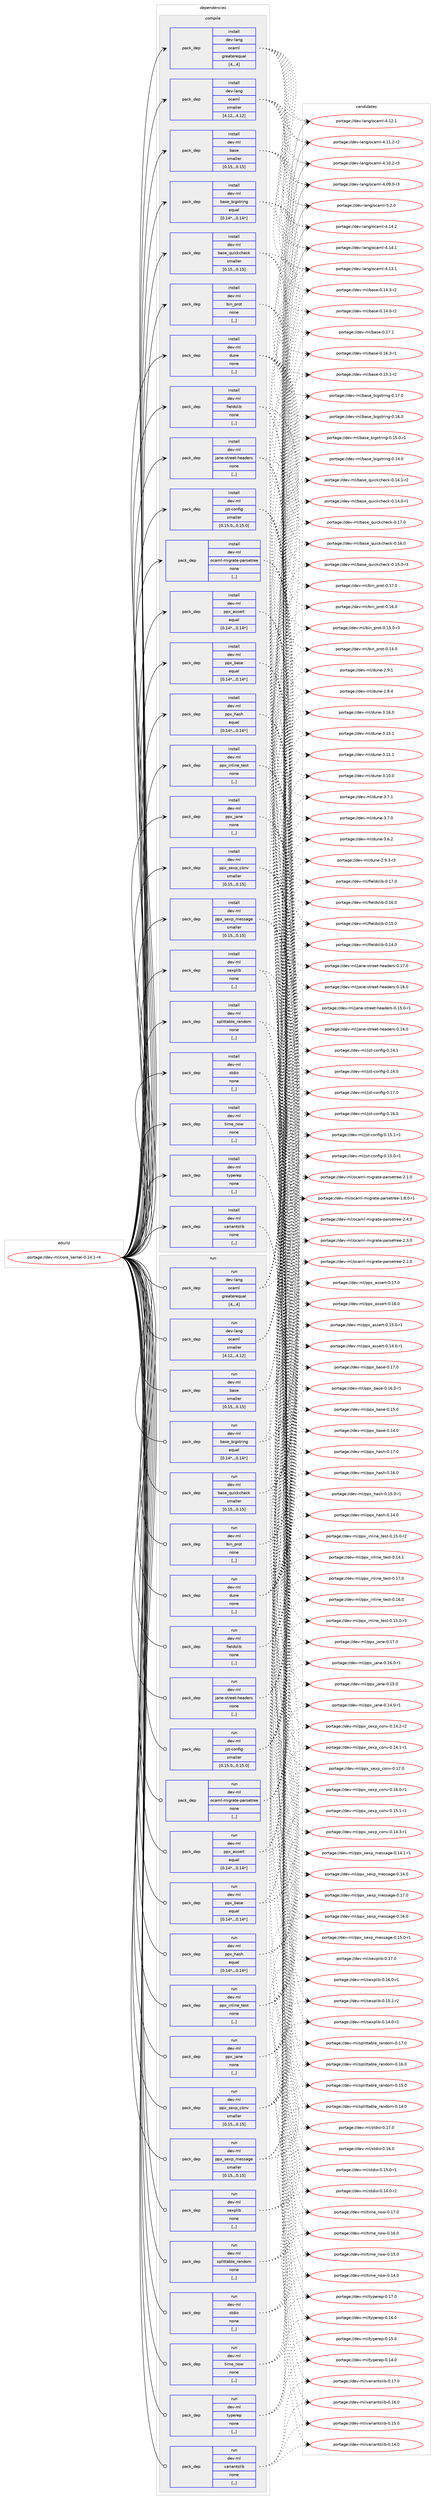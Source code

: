 digraph prolog {

# *************
# Graph options
# *************

newrank=true;
concentrate=true;
compound=true;
graph [rankdir=LR,fontname=Helvetica,fontsize=10,ranksep=1.5];#, ranksep=2.5, nodesep=0.2];
edge  [arrowhead=vee];
node  [fontname=Helvetica,fontsize=10];

# **********
# The ebuild
# **********

subgraph cluster_leftcol {
color=gray;
label=<<i>ebuild</i>>;
id [label="portage://dev-ml/core_kernel-0.14.1-r4", color=red, width=4, href="../dev-ml/core_kernel-0.14.1-r4.svg"];
}

# ****************
# The dependencies
# ****************

subgraph cluster_midcol {
color=gray;
label=<<i>dependencies</i>>;
subgraph cluster_compile {
fillcolor="#eeeeee";
style=filled;
label=<<i>compile</i>>;
subgraph pack88198 {
dependency118701 [label=<<TABLE BORDER="0" CELLBORDER="1" CELLSPACING="0" CELLPADDING="4" WIDTH="220"><TR><TD ROWSPAN="6" CELLPADDING="30">pack_dep</TD></TR><TR><TD WIDTH="110">install</TD></TR><TR><TD>dev-lang</TD></TR><TR><TD>ocaml</TD></TR><TR><TD>greaterequal</TD></TR><TR><TD>[4,,,4]</TD></TR></TABLE>>, shape=none, color=blue];
}
id:e -> dependency118701:w [weight=20,style="solid",arrowhead="vee"];
subgraph pack88199 {
dependency118702 [label=<<TABLE BORDER="0" CELLBORDER="1" CELLSPACING="0" CELLPADDING="4" WIDTH="220"><TR><TD ROWSPAN="6" CELLPADDING="30">pack_dep</TD></TR><TR><TD WIDTH="110">install</TD></TR><TR><TD>dev-lang</TD></TR><TR><TD>ocaml</TD></TR><TR><TD>smaller</TD></TR><TR><TD>[4.12,,,4.12]</TD></TR></TABLE>>, shape=none, color=blue];
}
id:e -> dependency118702:w [weight=20,style="solid",arrowhead="vee"];
subgraph pack88200 {
dependency118703 [label=<<TABLE BORDER="0" CELLBORDER="1" CELLSPACING="0" CELLPADDING="4" WIDTH="220"><TR><TD ROWSPAN="6" CELLPADDING="30">pack_dep</TD></TR><TR><TD WIDTH="110">install</TD></TR><TR><TD>dev-ml</TD></TR><TR><TD>base</TD></TR><TR><TD>smaller</TD></TR><TR><TD>[0.15,,,0.15]</TD></TR></TABLE>>, shape=none, color=blue];
}
id:e -> dependency118703:w [weight=20,style="solid",arrowhead="vee"];
subgraph pack88201 {
dependency118704 [label=<<TABLE BORDER="0" CELLBORDER="1" CELLSPACING="0" CELLPADDING="4" WIDTH="220"><TR><TD ROWSPAN="6" CELLPADDING="30">pack_dep</TD></TR><TR><TD WIDTH="110">install</TD></TR><TR><TD>dev-ml</TD></TR><TR><TD>base_bigstring</TD></TR><TR><TD>equal</TD></TR><TR><TD>[0.14*,,,0.14*]</TD></TR></TABLE>>, shape=none, color=blue];
}
id:e -> dependency118704:w [weight=20,style="solid",arrowhead="vee"];
subgraph pack88202 {
dependency118705 [label=<<TABLE BORDER="0" CELLBORDER="1" CELLSPACING="0" CELLPADDING="4" WIDTH="220"><TR><TD ROWSPAN="6" CELLPADDING="30">pack_dep</TD></TR><TR><TD WIDTH="110">install</TD></TR><TR><TD>dev-ml</TD></TR><TR><TD>base_quickcheck</TD></TR><TR><TD>smaller</TD></TR><TR><TD>[0.15,,,0.15]</TD></TR></TABLE>>, shape=none, color=blue];
}
id:e -> dependency118705:w [weight=20,style="solid",arrowhead="vee"];
subgraph pack88203 {
dependency118706 [label=<<TABLE BORDER="0" CELLBORDER="1" CELLSPACING="0" CELLPADDING="4" WIDTH="220"><TR><TD ROWSPAN="6" CELLPADDING="30">pack_dep</TD></TR><TR><TD WIDTH="110">install</TD></TR><TR><TD>dev-ml</TD></TR><TR><TD>bin_prot</TD></TR><TR><TD>none</TD></TR><TR><TD>[,,]</TD></TR></TABLE>>, shape=none, color=blue];
}
id:e -> dependency118706:w [weight=20,style="solid",arrowhead="vee"];
subgraph pack88204 {
dependency118707 [label=<<TABLE BORDER="0" CELLBORDER="1" CELLSPACING="0" CELLPADDING="4" WIDTH="220"><TR><TD ROWSPAN="6" CELLPADDING="30">pack_dep</TD></TR><TR><TD WIDTH="110">install</TD></TR><TR><TD>dev-ml</TD></TR><TR><TD>dune</TD></TR><TR><TD>none</TD></TR><TR><TD>[,,]</TD></TR></TABLE>>, shape=none, color=blue];
}
id:e -> dependency118707:w [weight=20,style="solid",arrowhead="vee"];
subgraph pack88205 {
dependency118708 [label=<<TABLE BORDER="0" CELLBORDER="1" CELLSPACING="0" CELLPADDING="4" WIDTH="220"><TR><TD ROWSPAN="6" CELLPADDING="30">pack_dep</TD></TR><TR><TD WIDTH="110">install</TD></TR><TR><TD>dev-ml</TD></TR><TR><TD>fieldslib</TD></TR><TR><TD>none</TD></TR><TR><TD>[,,]</TD></TR></TABLE>>, shape=none, color=blue];
}
id:e -> dependency118708:w [weight=20,style="solid",arrowhead="vee"];
subgraph pack88206 {
dependency118709 [label=<<TABLE BORDER="0" CELLBORDER="1" CELLSPACING="0" CELLPADDING="4" WIDTH="220"><TR><TD ROWSPAN="6" CELLPADDING="30">pack_dep</TD></TR><TR><TD WIDTH="110">install</TD></TR><TR><TD>dev-ml</TD></TR><TR><TD>jane-street-headers</TD></TR><TR><TD>none</TD></TR><TR><TD>[,,]</TD></TR></TABLE>>, shape=none, color=blue];
}
id:e -> dependency118709:w [weight=20,style="solid",arrowhead="vee"];
subgraph pack88207 {
dependency118710 [label=<<TABLE BORDER="0" CELLBORDER="1" CELLSPACING="0" CELLPADDING="4" WIDTH="220"><TR><TD ROWSPAN="6" CELLPADDING="30">pack_dep</TD></TR><TR><TD WIDTH="110">install</TD></TR><TR><TD>dev-ml</TD></TR><TR><TD>jst-config</TD></TR><TR><TD>smaller</TD></TR><TR><TD>[0.15.0,,,0.15.0]</TD></TR></TABLE>>, shape=none, color=blue];
}
id:e -> dependency118710:w [weight=20,style="solid",arrowhead="vee"];
subgraph pack88208 {
dependency118711 [label=<<TABLE BORDER="0" CELLBORDER="1" CELLSPACING="0" CELLPADDING="4" WIDTH="220"><TR><TD ROWSPAN="6" CELLPADDING="30">pack_dep</TD></TR><TR><TD WIDTH="110">install</TD></TR><TR><TD>dev-ml</TD></TR><TR><TD>ocaml-migrate-parsetree</TD></TR><TR><TD>none</TD></TR><TR><TD>[,,]</TD></TR></TABLE>>, shape=none, color=blue];
}
id:e -> dependency118711:w [weight=20,style="solid",arrowhead="vee"];
subgraph pack88209 {
dependency118712 [label=<<TABLE BORDER="0" CELLBORDER="1" CELLSPACING="0" CELLPADDING="4" WIDTH="220"><TR><TD ROWSPAN="6" CELLPADDING="30">pack_dep</TD></TR><TR><TD WIDTH="110">install</TD></TR><TR><TD>dev-ml</TD></TR><TR><TD>ppx_assert</TD></TR><TR><TD>equal</TD></TR><TR><TD>[0.14*,,,0.14*]</TD></TR></TABLE>>, shape=none, color=blue];
}
id:e -> dependency118712:w [weight=20,style="solid",arrowhead="vee"];
subgraph pack88210 {
dependency118713 [label=<<TABLE BORDER="0" CELLBORDER="1" CELLSPACING="0" CELLPADDING="4" WIDTH="220"><TR><TD ROWSPAN="6" CELLPADDING="30">pack_dep</TD></TR><TR><TD WIDTH="110">install</TD></TR><TR><TD>dev-ml</TD></TR><TR><TD>ppx_base</TD></TR><TR><TD>equal</TD></TR><TR><TD>[0.14*,,,0.14*]</TD></TR></TABLE>>, shape=none, color=blue];
}
id:e -> dependency118713:w [weight=20,style="solid",arrowhead="vee"];
subgraph pack88211 {
dependency118714 [label=<<TABLE BORDER="0" CELLBORDER="1" CELLSPACING="0" CELLPADDING="4" WIDTH="220"><TR><TD ROWSPAN="6" CELLPADDING="30">pack_dep</TD></TR><TR><TD WIDTH="110">install</TD></TR><TR><TD>dev-ml</TD></TR><TR><TD>ppx_hash</TD></TR><TR><TD>equal</TD></TR><TR><TD>[0.14*,,,0.14*]</TD></TR></TABLE>>, shape=none, color=blue];
}
id:e -> dependency118714:w [weight=20,style="solid",arrowhead="vee"];
subgraph pack88212 {
dependency118715 [label=<<TABLE BORDER="0" CELLBORDER="1" CELLSPACING="0" CELLPADDING="4" WIDTH="220"><TR><TD ROWSPAN="6" CELLPADDING="30">pack_dep</TD></TR><TR><TD WIDTH="110">install</TD></TR><TR><TD>dev-ml</TD></TR><TR><TD>ppx_inline_test</TD></TR><TR><TD>none</TD></TR><TR><TD>[,,]</TD></TR></TABLE>>, shape=none, color=blue];
}
id:e -> dependency118715:w [weight=20,style="solid",arrowhead="vee"];
subgraph pack88213 {
dependency118716 [label=<<TABLE BORDER="0" CELLBORDER="1" CELLSPACING="0" CELLPADDING="4" WIDTH="220"><TR><TD ROWSPAN="6" CELLPADDING="30">pack_dep</TD></TR><TR><TD WIDTH="110">install</TD></TR><TR><TD>dev-ml</TD></TR><TR><TD>ppx_jane</TD></TR><TR><TD>none</TD></TR><TR><TD>[,,]</TD></TR></TABLE>>, shape=none, color=blue];
}
id:e -> dependency118716:w [weight=20,style="solid",arrowhead="vee"];
subgraph pack88214 {
dependency118717 [label=<<TABLE BORDER="0" CELLBORDER="1" CELLSPACING="0" CELLPADDING="4" WIDTH="220"><TR><TD ROWSPAN="6" CELLPADDING="30">pack_dep</TD></TR><TR><TD WIDTH="110">install</TD></TR><TR><TD>dev-ml</TD></TR><TR><TD>ppx_sexp_conv</TD></TR><TR><TD>smaller</TD></TR><TR><TD>[0.15,,,0.15]</TD></TR></TABLE>>, shape=none, color=blue];
}
id:e -> dependency118717:w [weight=20,style="solid",arrowhead="vee"];
subgraph pack88215 {
dependency118718 [label=<<TABLE BORDER="0" CELLBORDER="1" CELLSPACING="0" CELLPADDING="4" WIDTH="220"><TR><TD ROWSPAN="6" CELLPADDING="30">pack_dep</TD></TR><TR><TD WIDTH="110">install</TD></TR><TR><TD>dev-ml</TD></TR><TR><TD>ppx_sexp_message</TD></TR><TR><TD>smaller</TD></TR><TR><TD>[0.15,,,0.15]</TD></TR></TABLE>>, shape=none, color=blue];
}
id:e -> dependency118718:w [weight=20,style="solid",arrowhead="vee"];
subgraph pack88216 {
dependency118719 [label=<<TABLE BORDER="0" CELLBORDER="1" CELLSPACING="0" CELLPADDING="4" WIDTH="220"><TR><TD ROWSPAN="6" CELLPADDING="30">pack_dep</TD></TR><TR><TD WIDTH="110">install</TD></TR><TR><TD>dev-ml</TD></TR><TR><TD>sexplib</TD></TR><TR><TD>none</TD></TR><TR><TD>[,,]</TD></TR></TABLE>>, shape=none, color=blue];
}
id:e -> dependency118719:w [weight=20,style="solid",arrowhead="vee"];
subgraph pack88217 {
dependency118720 [label=<<TABLE BORDER="0" CELLBORDER="1" CELLSPACING="0" CELLPADDING="4" WIDTH="220"><TR><TD ROWSPAN="6" CELLPADDING="30">pack_dep</TD></TR><TR><TD WIDTH="110">install</TD></TR><TR><TD>dev-ml</TD></TR><TR><TD>splittable_random</TD></TR><TR><TD>none</TD></TR><TR><TD>[,,]</TD></TR></TABLE>>, shape=none, color=blue];
}
id:e -> dependency118720:w [weight=20,style="solid",arrowhead="vee"];
subgraph pack88218 {
dependency118721 [label=<<TABLE BORDER="0" CELLBORDER="1" CELLSPACING="0" CELLPADDING="4" WIDTH="220"><TR><TD ROWSPAN="6" CELLPADDING="30">pack_dep</TD></TR><TR><TD WIDTH="110">install</TD></TR><TR><TD>dev-ml</TD></TR><TR><TD>stdio</TD></TR><TR><TD>none</TD></TR><TR><TD>[,,]</TD></TR></TABLE>>, shape=none, color=blue];
}
id:e -> dependency118721:w [weight=20,style="solid",arrowhead="vee"];
subgraph pack88219 {
dependency118722 [label=<<TABLE BORDER="0" CELLBORDER="1" CELLSPACING="0" CELLPADDING="4" WIDTH="220"><TR><TD ROWSPAN="6" CELLPADDING="30">pack_dep</TD></TR><TR><TD WIDTH="110">install</TD></TR><TR><TD>dev-ml</TD></TR><TR><TD>time_now</TD></TR><TR><TD>none</TD></TR><TR><TD>[,,]</TD></TR></TABLE>>, shape=none, color=blue];
}
id:e -> dependency118722:w [weight=20,style="solid",arrowhead="vee"];
subgraph pack88220 {
dependency118723 [label=<<TABLE BORDER="0" CELLBORDER="1" CELLSPACING="0" CELLPADDING="4" WIDTH="220"><TR><TD ROWSPAN="6" CELLPADDING="30">pack_dep</TD></TR><TR><TD WIDTH="110">install</TD></TR><TR><TD>dev-ml</TD></TR><TR><TD>typerep</TD></TR><TR><TD>none</TD></TR><TR><TD>[,,]</TD></TR></TABLE>>, shape=none, color=blue];
}
id:e -> dependency118723:w [weight=20,style="solid",arrowhead="vee"];
subgraph pack88221 {
dependency118724 [label=<<TABLE BORDER="0" CELLBORDER="1" CELLSPACING="0" CELLPADDING="4" WIDTH="220"><TR><TD ROWSPAN="6" CELLPADDING="30">pack_dep</TD></TR><TR><TD WIDTH="110">install</TD></TR><TR><TD>dev-ml</TD></TR><TR><TD>variantslib</TD></TR><TR><TD>none</TD></TR><TR><TD>[,,]</TD></TR></TABLE>>, shape=none, color=blue];
}
id:e -> dependency118724:w [weight=20,style="solid",arrowhead="vee"];
}
subgraph cluster_compileandrun {
fillcolor="#eeeeee";
style=filled;
label=<<i>compile and run</i>>;
}
subgraph cluster_run {
fillcolor="#eeeeee";
style=filled;
label=<<i>run</i>>;
subgraph pack88222 {
dependency118725 [label=<<TABLE BORDER="0" CELLBORDER="1" CELLSPACING="0" CELLPADDING="4" WIDTH="220"><TR><TD ROWSPAN="6" CELLPADDING="30">pack_dep</TD></TR><TR><TD WIDTH="110">run</TD></TR><TR><TD>dev-lang</TD></TR><TR><TD>ocaml</TD></TR><TR><TD>greaterequal</TD></TR><TR><TD>[4,,,4]</TD></TR></TABLE>>, shape=none, color=blue];
}
id:e -> dependency118725:w [weight=20,style="solid",arrowhead="odot"];
subgraph pack88223 {
dependency118726 [label=<<TABLE BORDER="0" CELLBORDER="1" CELLSPACING="0" CELLPADDING="4" WIDTH="220"><TR><TD ROWSPAN="6" CELLPADDING="30">pack_dep</TD></TR><TR><TD WIDTH="110">run</TD></TR><TR><TD>dev-lang</TD></TR><TR><TD>ocaml</TD></TR><TR><TD>smaller</TD></TR><TR><TD>[4.12,,,4.12]</TD></TR></TABLE>>, shape=none, color=blue];
}
id:e -> dependency118726:w [weight=20,style="solid",arrowhead="odot"];
subgraph pack88224 {
dependency118727 [label=<<TABLE BORDER="0" CELLBORDER="1" CELLSPACING="0" CELLPADDING="4" WIDTH="220"><TR><TD ROWSPAN="6" CELLPADDING="30">pack_dep</TD></TR><TR><TD WIDTH="110">run</TD></TR><TR><TD>dev-ml</TD></TR><TR><TD>base</TD></TR><TR><TD>smaller</TD></TR><TR><TD>[0.15,,,0.15]</TD></TR></TABLE>>, shape=none, color=blue];
}
id:e -> dependency118727:w [weight=20,style="solid",arrowhead="odot"];
subgraph pack88225 {
dependency118728 [label=<<TABLE BORDER="0" CELLBORDER="1" CELLSPACING="0" CELLPADDING="4" WIDTH="220"><TR><TD ROWSPAN="6" CELLPADDING="30">pack_dep</TD></TR><TR><TD WIDTH="110">run</TD></TR><TR><TD>dev-ml</TD></TR><TR><TD>base_bigstring</TD></TR><TR><TD>equal</TD></TR><TR><TD>[0.14*,,,0.14*]</TD></TR></TABLE>>, shape=none, color=blue];
}
id:e -> dependency118728:w [weight=20,style="solid",arrowhead="odot"];
subgraph pack88226 {
dependency118729 [label=<<TABLE BORDER="0" CELLBORDER="1" CELLSPACING="0" CELLPADDING="4" WIDTH="220"><TR><TD ROWSPAN="6" CELLPADDING="30">pack_dep</TD></TR><TR><TD WIDTH="110">run</TD></TR><TR><TD>dev-ml</TD></TR><TR><TD>base_quickcheck</TD></TR><TR><TD>smaller</TD></TR><TR><TD>[0.15,,,0.15]</TD></TR></TABLE>>, shape=none, color=blue];
}
id:e -> dependency118729:w [weight=20,style="solid",arrowhead="odot"];
subgraph pack88227 {
dependency118730 [label=<<TABLE BORDER="0" CELLBORDER="1" CELLSPACING="0" CELLPADDING="4" WIDTH="220"><TR><TD ROWSPAN="6" CELLPADDING="30">pack_dep</TD></TR><TR><TD WIDTH="110">run</TD></TR><TR><TD>dev-ml</TD></TR><TR><TD>bin_prot</TD></TR><TR><TD>none</TD></TR><TR><TD>[,,]</TD></TR></TABLE>>, shape=none, color=blue];
}
id:e -> dependency118730:w [weight=20,style="solid",arrowhead="odot"];
subgraph pack88228 {
dependency118731 [label=<<TABLE BORDER="0" CELLBORDER="1" CELLSPACING="0" CELLPADDING="4" WIDTH="220"><TR><TD ROWSPAN="6" CELLPADDING="30">pack_dep</TD></TR><TR><TD WIDTH="110">run</TD></TR><TR><TD>dev-ml</TD></TR><TR><TD>dune</TD></TR><TR><TD>none</TD></TR><TR><TD>[,,]</TD></TR></TABLE>>, shape=none, color=blue];
}
id:e -> dependency118731:w [weight=20,style="solid",arrowhead="odot"];
subgraph pack88229 {
dependency118732 [label=<<TABLE BORDER="0" CELLBORDER="1" CELLSPACING="0" CELLPADDING="4" WIDTH="220"><TR><TD ROWSPAN="6" CELLPADDING="30">pack_dep</TD></TR><TR><TD WIDTH="110">run</TD></TR><TR><TD>dev-ml</TD></TR><TR><TD>fieldslib</TD></TR><TR><TD>none</TD></TR><TR><TD>[,,]</TD></TR></TABLE>>, shape=none, color=blue];
}
id:e -> dependency118732:w [weight=20,style="solid",arrowhead="odot"];
subgraph pack88230 {
dependency118733 [label=<<TABLE BORDER="0" CELLBORDER="1" CELLSPACING="0" CELLPADDING="4" WIDTH="220"><TR><TD ROWSPAN="6" CELLPADDING="30">pack_dep</TD></TR><TR><TD WIDTH="110">run</TD></TR><TR><TD>dev-ml</TD></TR><TR><TD>jane-street-headers</TD></TR><TR><TD>none</TD></TR><TR><TD>[,,]</TD></TR></TABLE>>, shape=none, color=blue];
}
id:e -> dependency118733:w [weight=20,style="solid",arrowhead="odot"];
subgraph pack88231 {
dependency118734 [label=<<TABLE BORDER="0" CELLBORDER="1" CELLSPACING="0" CELLPADDING="4" WIDTH="220"><TR><TD ROWSPAN="6" CELLPADDING="30">pack_dep</TD></TR><TR><TD WIDTH="110">run</TD></TR><TR><TD>dev-ml</TD></TR><TR><TD>jst-config</TD></TR><TR><TD>smaller</TD></TR><TR><TD>[0.15.0,,,0.15.0]</TD></TR></TABLE>>, shape=none, color=blue];
}
id:e -> dependency118734:w [weight=20,style="solid",arrowhead="odot"];
subgraph pack88232 {
dependency118735 [label=<<TABLE BORDER="0" CELLBORDER="1" CELLSPACING="0" CELLPADDING="4" WIDTH="220"><TR><TD ROWSPAN="6" CELLPADDING="30">pack_dep</TD></TR><TR><TD WIDTH="110">run</TD></TR><TR><TD>dev-ml</TD></TR><TR><TD>ocaml-migrate-parsetree</TD></TR><TR><TD>none</TD></TR><TR><TD>[,,]</TD></TR></TABLE>>, shape=none, color=blue];
}
id:e -> dependency118735:w [weight=20,style="solid",arrowhead="odot"];
subgraph pack88233 {
dependency118736 [label=<<TABLE BORDER="0" CELLBORDER="1" CELLSPACING="0" CELLPADDING="4" WIDTH="220"><TR><TD ROWSPAN="6" CELLPADDING="30">pack_dep</TD></TR><TR><TD WIDTH="110">run</TD></TR><TR><TD>dev-ml</TD></TR><TR><TD>ppx_assert</TD></TR><TR><TD>equal</TD></TR><TR><TD>[0.14*,,,0.14*]</TD></TR></TABLE>>, shape=none, color=blue];
}
id:e -> dependency118736:w [weight=20,style="solid",arrowhead="odot"];
subgraph pack88234 {
dependency118737 [label=<<TABLE BORDER="0" CELLBORDER="1" CELLSPACING="0" CELLPADDING="4" WIDTH="220"><TR><TD ROWSPAN="6" CELLPADDING="30">pack_dep</TD></TR><TR><TD WIDTH="110">run</TD></TR><TR><TD>dev-ml</TD></TR><TR><TD>ppx_base</TD></TR><TR><TD>equal</TD></TR><TR><TD>[0.14*,,,0.14*]</TD></TR></TABLE>>, shape=none, color=blue];
}
id:e -> dependency118737:w [weight=20,style="solid",arrowhead="odot"];
subgraph pack88235 {
dependency118738 [label=<<TABLE BORDER="0" CELLBORDER="1" CELLSPACING="0" CELLPADDING="4" WIDTH="220"><TR><TD ROWSPAN="6" CELLPADDING="30">pack_dep</TD></TR><TR><TD WIDTH="110">run</TD></TR><TR><TD>dev-ml</TD></TR><TR><TD>ppx_hash</TD></TR><TR><TD>equal</TD></TR><TR><TD>[0.14*,,,0.14*]</TD></TR></TABLE>>, shape=none, color=blue];
}
id:e -> dependency118738:w [weight=20,style="solid",arrowhead="odot"];
subgraph pack88236 {
dependency118739 [label=<<TABLE BORDER="0" CELLBORDER="1" CELLSPACING="0" CELLPADDING="4" WIDTH="220"><TR><TD ROWSPAN="6" CELLPADDING="30">pack_dep</TD></TR><TR><TD WIDTH="110">run</TD></TR><TR><TD>dev-ml</TD></TR><TR><TD>ppx_inline_test</TD></TR><TR><TD>none</TD></TR><TR><TD>[,,]</TD></TR></TABLE>>, shape=none, color=blue];
}
id:e -> dependency118739:w [weight=20,style="solid",arrowhead="odot"];
subgraph pack88237 {
dependency118740 [label=<<TABLE BORDER="0" CELLBORDER="1" CELLSPACING="0" CELLPADDING="4" WIDTH="220"><TR><TD ROWSPAN="6" CELLPADDING="30">pack_dep</TD></TR><TR><TD WIDTH="110">run</TD></TR><TR><TD>dev-ml</TD></TR><TR><TD>ppx_jane</TD></TR><TR><TD>none</TD></TR><TR><TD>[,,]</TD></TR></TABLE>>, shape=none, color=blue];
}
id:e -> dependency118740:w [weight=20,style="solid",arrowhead="odot"];
subgraph pack88238 {
dependency118741 [label=<<TABLE BORDER="0" CELLBORDER="1" CELLSPACING="0" CELLPADDING="4" WIDTH="220"><TR><TD ROWSPAN="6" CELLPADDING="30">pack_dep</TD></TR><TR><TD WIDTH="110">run</TD></TR><TR><TD>dev-ml</TD></TR><TR><TD>ppx_sexp_conv</TD></TR><TR><TD>smaller</TD></TR><TR><TD>[0.15,,,0.15]</TD></TR></TABLE>>, shape=none, color=blue];
}
id:e -> dependency118741:w [weight=20,style="solid",arrowhead="odot"];
subgraph pack88239 {
dependency118742 [label=<<TABLE BORDER="0" CELLBORDER="1" CELLSPACING="0" CELLPADDING="4" WIDTH="220"><TR><TD ROWSPAN="6" CELLPADDING="30">pack_dep</TD></TR><TR><TD WIDTH="110">run</TD></TR><TR><TD>dev-ml</TD></TR><TR><TD>ppx_sexp_message</TD></TR><TR><TD>smaller</TD></TR><TR><TD>[0.15,,,0.15]</TD></TR></TABLE>>, shape=none, color=blue];
}
id:e -> dependency118742:w [weight=20,style="solid",arrowhead="odot"];
subgraph pack88240 {
dependency118743 [label=<<TABLE BORDER="0" CELLBORDER="1" CELLSPACING="0" CELLPADDING="4" WIDTH="220"><TR><TD ROWSPAN="6" CELLPADDING="30">pack_dep</TD></TR><TR><TD WIDTH="110">run</TD></TR><TR><TD>dev-ml</TD></TR><TR><TD>sexplib</TD></TR><TR><TD>none</TD></TR><TR><TD>[,,]</TD></TR></TABLE>>, shape=none, color=blue];
}
id:e -> dependency118743:w [weight=20,style="solid",arrowhead="odot"];
subgraph pack88241 {
dependency118744 [label=<<TABLE BORDER="0" CELLBORDER="1" CELLSPACING="0" CELLPADDING="4" WIDTH="220"><TR><TD ROWSPAN="6" CELLPADDING="30">pack_dep</TD></TR><TR><TD WIDTH="110">run</TD></TR><TR><TD>dev-ml</TD></TR><TR><TD>splittable_random</TD></TR><TR><TD>none</TD></TR><TR><TD>[,,]</TD></TR></TABLE>>, shape=none, color=blue];
}
id:e -> dependency118744:w [weight=20,style="solid",arrowhead="odot"];
subgraph pack88242 {
dependency118745 [label=<<TABLE BORDER="0" CELLBORDER="1" CELLSPACING="0" CELLPADDING="4" WIDTH="220"><TR><TD ROWSPAN="6" CELLPADDING="30">pack_dep</TD></TR><TR><TD WIDTH="110">run</TD></TR><TR><TD>dev-ml</TD></TR><TR><TD>stdio</TD></TR><TR><TD>none</TD></TR><TR><TD>[,,]</TD></TR></TABLE>>, shape=none, color=blue];
}
id:e -> dependency118745:w [weight=20,style="solid",arrowhead="odot"];
subgraph pack88243 {
dependency118746 [label=<<TABLE BORDER="0" CELLBORDER="1" CELLSPACING="0" CELLPADDING="4" WIDTH="220"><TR><TD ROWSPAN="6" CELLPADDING="30">pack_dep</TD></TR><TR><TD WIDTH="110">run</TD></TR><TR><TD>dev-ml</TD></TR><TR><TD>time_now</TD></TR><TR><TD>none</TD></TR><TR><TD>[,,]</TD></TR></TABLE>>, shape=none, color=blue];
}
id:e -> dependency118746:w [weight=20,style="solid",arrowhead="odot"];
subgraph pack88244 {
dependency118747 [label=<<TABLE BORDER="0" CELLBORDER="1" CELLSPACING="0" CELLPADDING="4" WIDTH="220"><TR><TD ROWSPAN="6" CELLPADDING="30">pack_dep</TD></TR><TR><TD WIDTH="110">run</TD></TR><TR><TD>dev-ml</TD></TR><TR><TD>typerep</TD></TR><TR><TD>none</TD></TR><TR><TD>[,,]</TD></TR></TABLE>>, shape=none, color=blue];
}
id:e -> dependency118747:w [weight=20,style="solid",arrowhead="odot"];
subgraph pack88245 {
dependency118748 [label=<<TABLE BORDER="0" CELLBORDER="1" CELLSPACING="0" CELLPADDING="4" WIDTH="220"><TR><TD ROWSPAN="6" CELLPADDING="30">pack_dep</TD></TR><TR><TD WIDTH="110">run</TD></TR><TR><TD>dev-ml</TD></TR><TR><TD>variantslib</TD></TR><TR><TD>none</TD></TR><TR><TD>[,,]</TD></TR></TABLE>>, shape=none, color=blue];
}
id:e -> dependency118748:w [weight=20,style="solid",arrowhead="odot"];
}
}

# **************
# The candidates
# **************

subgraph cluster_choices {
rank=same;
color=gray;
label=<<i>candidates</i>>;

subgraph choice88198 {
color=black;
nodesep=1;
choice1001011184510897110103471119997109108455346504648 [label="portage://dev-lang/ocaml-5.2.0", color=red, width=4,href="../dev-lang/ocaml-5.2.0.svg"];
choice100101118451089711010347111999710910845524649524650 [label="portage://dev-lang/ocaml-4.14.2", color=red, width=4,href="../dev-lang/ocaml-4.14.2.svg"];
choice100101118451089711010347111999710910845524649524649 [label="portage://dev-lang/ocaml-4.14.1", color=red, width=4,href="../dev-lang/ocaml-4.14.1.svg"];
choice100101118451089711010347111999710910845524649514649 [label="portage://dev-lang/ocaml-4.13.1", color=red, width=4,href="../dev-lang/ocaml-4.13.1.svg"];
choice100101118451089711010347111999710910845524649504649 [label="portage://dev-lang/ocaml-4.12.1", color=red, width=4,href="../dev-lang/ocaml-4.12.1.svg"];
choice1001011184510897110103471119997109108455246494946504511450 [label="portage://dev-lang/ocaml-4.11.2-r2", color=red, width=4,href="../dev-lang/ocaml-4.11.2-r2.svg"];
choice1001011184510897110103471119997109108455246494846504511451 [label="portage://dev-lang/ocaml-4.10.2-r3", color=red, width=4,href="../dev-lang/ocaml-4.10.2-r3.svg"];
choice1001011184510897110103471119997109108455246485746484511451 [label="portage://dev-lang/ocaml-4.09.0-r3", color=red, width=4,href="../dev-lang/ocaml-4.09.0-r3.svg"];
dependency118701:e -> choice1001011184510897110103471119997109108455346504648:w [style=dotted,weight="100"];
dependency118701:e -> choice100101118451089711010347111999710910845524649524650:w [style=dotted,weight="100"];
dependency118701:e -> choice100101118451089711010347111999710910845524649524649:w [style=dotted,weight="100"];
dependency118701:e -> choice100101118451089711010347111999710910845524649514649:w [style=dotted,weight="100"];
dependency118701:e -> choice100101118451089711010347111999710910845524649504649:w [style=dotted,weight="100"];
dependency118701:e -> choice1001011184510897110103471119997109108455246494946504511450:w [style=dotted,weight="100"];
dependency118701:e -> choice1001011184510897110103471119997109108455246494846504511451:w [style=dotted,weight="100"];
dependency118701:e -> choice1001011184510897110103471119997109108455246485746484511451:w [style=dotted,weight="100"];
}
subgraph choice88199 {
color=black;
nodesep=1;
choice1001011184510897110103471119997109108455346504648 [label="portage://dev-lang/ocaml-5.2.0", color=red, width=4,href="../dev-lang/ocaml-5.2.0.svg"];
choice100101118451089711010347111999710910845524649524650 [label="portage://dev-lang/ocaml-4.14.2", color=red, width=4,href="../dev-lang/ocaml-4.14.2.svg"];
choice100101118451089711010347111999710910845524649524649 [label="portage://dev-lang/ocaml-4.14.1", color=red, width=4,href="../dev-lang/ocaml-4.14.1.svg"];
choice100101118451089711010347111999710910845524649514649 [label="portage://dev-lang/ocaml-4.13.1", color=red, width=4,href="../dev-lang/ocaml-4.13.1.svg"];
choice100101118451089711010347111999710910845524649504649 [label="portage://dev-lang/ocaml-4.12.1", color=red, width=4,href="../dev-lang/ocaml-4.12.1.svg"];
choice1001011184510897110103471119997109108455246494946504511450 [label="portage://dev-lang/ocaml-4.11.2-r2", color=red, width=4,href="../dev-lang/ocaml-4.11.2-r2.svg"];
choice1001011184510897110103471119997109108455246494846504511451 [label="portage://dev-lang/ocaml-4.10.2-r3", color=red, width=4,href="../dev-lang/ocaml-4.10.2-r3.svg"];
choice1001011184510897110103471119997109108455246485746484511451 [label="portage://dev-lang/ocaml-4.09.0-r3", color=red, width=4,href="../dev-lang/ocaml-4.09.0-r3.svg"];
dependency118702:e -> choice1001011184510897110103471119997109108455346504648:w [style=dotted,weight="100"];
dependency118702:e -> choice100101118451089711010347111999710910845524649524650:w [style=dotted,weight="100"];
dependency118702:e -> choice100101118451089711010347111999710910845524649524649:w [style=dotted,weight="100"];
dependency118702:e -> choice100101118451089711010347111999710910845524649514649:w [style=dotted,weight="100"];
dependency118702:e -> choice100101118451089711010347111999710910845524649504649:w [style=dotted,weight="100"];
dependency118702:e -> choice1001011184510897110103471119997109108455246494946504511450:w [style=dotted,weight="100"];
dependency118702:e -> choice1001011184510897110103471119997109108455246494846504511451:w [style=dotted,weight="100"];
dependency118702:e -> choice1001011184510897110103471119997109108455246485746484511451:w [style=dotted,weight="100"];
}
subgraph choice88200 {
color=black;
nodesep=1;
choice1001011184510910847989711510145484649554649 [label="portage://dev-ml/base-0.17.1", color=red, width=4,href="../dev-ml/base-0.17.1.svg"];
choice10010111845109108479897115101454846495446514511449 [label="portage://dev-ml/base-0.16.3-r1", color=red, width=4,href="../dev-ml/base-0.16.3-r1.svg"];
choice10010111845109108479897115101454846495346494511450 [label="portage://dev-ml/base-0.15.1-r2", color=red, width=4,href="../dev-ml/base-0.15.1-r2.svg"];
choice10010111845109108479897115101454846495246514511450 [label="portage://dev-ml/base-0.14.3-r2", color=red, width=4,href="../dev-ml/base-0.14.3-r2.svg"];
choice10010111845109108479897115101454846495246484511450 [label="portage://dev-ml/base-0.14.0-r2", color=red, width=4,href="../dev-ml/base-0.14.0-r2.svg"];
dependency118703:e -> choice1001011184510910847989711510145484649554649:w [style=dotted,weight="100"];
dependency118703:e -> choice10010111845109108479897115101454846495446514511449:w [style=dotted,weight="100"];
dependency118703:e -> choice10010111845109108479897115101454846495346494511450:w [style=dotted,weight="100"];
dependency118703:e -> choice10010111845109108479897115101454846495246514511450:w [style=dotted,weight="100"];
dependency118703:e -> choice10010111845109108479897115101454846495246484511450:w [style=dotted,weight="100"];
}
subgraph choice88201 {
color=black;
nodesep=1;
choice10010111845109108479897115101959810510311511611410511010345484649554648 [label="portage://dev-ml/base_bigstring-0.17.0", color=red, width=4,href="../dev-ml/base_bigstring-0.17.0.svg"];
choice10010111845109108479897115101959810510311511611410511010345484649544648 [label="portage://dev-ml/base_bigstring-0.16.0", color=red, width=4,href="../dev-ml/base_bigstring-0.16.0.svg"];
choice100101118451091084798971151019598105103115116114105110103454846495346484511449 [label="portage://dev-ml/base_bigstring-0.15.0-r1", color=red, width=4,href="../dev-ml/base_bigstring-0.15.0-r1.svg"];
choice10010111845109108479897115101959810510311511611410511010345484649524648 [label="portage://dev-ml/base_bigstring-0.14.0", color=red, width=4,href="../dev-ml/base_bigstring-0.14.0.svg"];
dependency118704:e -> choice10010111845109108479897115101959810510311511611410511010345484649554648:w [style=dotted,weight="100"];
dependency118704:e -> choice10010111845109108479897115101959810510311511611410511010345484649544648:w [style=dotted,weight="100"];
dependency118704:e -> choice100101118451091084798971151019598105103115116114105110103454846495346484511449:w [style=dotted,weight="100"];
dependency118704:e -> choice10010111845109108479897115101959810510311511611410511010345484649524648:w [style=dotted,weight="100"];
}
subgraph choice88202 {
color=black;
nodesep=1;
choice100101118451091084798971151019511311710599107991041019910745484649554648 [label="portage://dev-ml/base_quickcheck-0.17.0", color=red, width=4,href="../dev-ml/base_quickcheck-0.17.0.svg"];
choice100101118451091084798971151019511311710599107991041019910745484649544648 [label="portage://dev-ml/base_quickcheck-0.16.0", color=red, width=4,href="../dev-ml/base_quickcheck-0.16.0.svg"];
choice1001011184510910847989711510195113117105991079910410199107454846495346484511451 [label="portage://dev-ml/base_quickcheck-0.15.0-r3", color=red, width=4,href="../dev-ml/base_quickcheck-0.15.0-r3.svg"];
choice1001011184510910847989711510195113117105991079910410199107454846495246494511450 [label="portage://dev-ml/base_quickcheck-0.14.1-r2", color=red, width=4,href="../dev-ml/base_quickcheck-0.14.1-r2.svg"];
choice1001011184510910847989711510195113117105991079910410199107454846495246484511449 [label="portage://dev-ml/base_quickcheck-0.14.0-r1", color=red, width=4,href="../dev-ml/base_quickcheck-0.14.0-r1.svg"];
dependency118705:e -> choice100101118451091084798971151019511311710599107991041019910745484649554648:w [style=dotted,weight="100"];
dependency118705:e -> choice100101118451091084798971151019511311710599107991041019910745484649544648:w [style=dotted,weight="100"];
dependency118705:e -> choice1001011184510910847989711510195113117105991079910410199107454846495346484511451:w [style=dotted,weight="100"];
dependency118705:e -> choice1001011184510910847989711510195113117105991079910410199107454846495246494511450:w [style=dotted,weight="100"];
dependency118705:e -> choice1001011184510910847989711510195113117105991079910410199107454846495246484511449:w [style=dotted,weight="100"];
}
subgraph choice88203 {
color=black;
nodesep=1;
choice1001011184510910847981051109511211411111645484649554648 [label="portage://dev-ml/bin_prot-0.17.0", color=red, width=4,href="../dev-ml/bin_prot-0.17.0.svg"];
choice1001011184510910847981051109511211411111645484649544648 [label="portage://dev-ml/bin_prot-0.16.0", color=red, width=4,href="../dev-ml/bin_prot-0.16.0.svg"];
choice10010111845109108479810511095112114111116454846495346484511451 [label="portage://dev-ml/bin_prot-0.15.0-r3", color=red, width=4,href="../dev-ml/bin_prot-0.15.0-r3.svg"];
choice1001011184510910847981051109511211411111645484649524648 [label="portage://dev-ml/bin_prot-0.14.0", color=red, width=4,href="../dev-ml/bin_prot-0.14.0.svg"];
dependency118706:e -> choice1001011184510910847981051109511211411111645484649554648:w [style=dotted,weight="100"];
dependency118706:e -> choice1001011184510910847981051109511211411111645484649544648:w [style=dotted,weight="100"];
dependency118706:e -> choice10010111845109108479810511095112114111116454846495346484511451:w [style=dotted,weight="100"];
dependency118706:e -> choice1001011184510910847981051109511211411111645484649524648:w [style=dotted,weight="100"];
}
subgraph choice88204 {
color=black;
nodesep=1;
choice100101118451091084710011711010145514649544648 [label="portage://dev-ml/dune-3.16.0", color=red, width=4,href="../dev-ml/dune-3.16.0.svg"];
choice100101118451091084710011711010145514649514649 [label="portage://dev-ml/dune-3.13.1", color=red, width=4,href="../dev-ml/dune-3.13.1.svg"];
choice100101118451091084710011711010145514649494649 [label="portage://dev-ml/dune-3.11.1", color=red, width=4,href="../dev-ml/dune-3.11.1.svg"];
choice100101118451091084710011711010145514649484648 [label="portage://dev-ml/dune-3.10.0", color=red, width=4,href="../dev-ml/dune-3.10.0.svg"];
choice1001011184510910847100117110101455146554649 [label="portage://dev-ml/dune-3.7.1", color=red, width=4,href="../dev-ml/dune-3.7.1.svg"];
choice1001011184510910847100117110101455146554648 [label="portage://dev-ml/dune-3.7.0", color=red, width=4,href="../dev-ml/dune-3.7.0.svg"];
choice1001011184510910847100117110101455146544650 [label="portage://dev-ml/dune-3.6.2", color=red, width=4,href="../dev-ml/dune-3.6.2.svg"];
choice10010111845109108471001171101014550465746514511451 [label="portage://dev-ml/dune-2.9.3-r3", color=red, width=4,href="../dev-ml/dune-2.9.3-r3.svg"];
choice1001011184510910847100117110101455046574649 [label="portage://dev-ml/dune-2.9.1", color=red, width=4,href="../dev-ml/dune-2.9.1.svg"];
choice1001011184510910847100117110101455046564652 [label="portage://dev-ml/dune-2.8.4", color=red, width=4,href="../dev-ml/dune-2.8.4.svg"];
dependency118707:e -> choice100101118451091084710011711010145514649544648:w [style=dotted,weight="100"];
dependency118707:e -> choice100101118451091084710011711010145514649514649:w [style=dotted,weight="100"];
dependency118707:e -> choice100101118451091084710011711010145514649494649:w [style=dotted,weight="100"];
dependency118707:e -> choice100101118451091084710011711010145514649484648:w [style=dotted,weight="100"];
dependency118707:e -> choice1001011184510910847100117110101455146554649:w [style=dotted,weight="100"];
dependency118707:e -> choice1001011184510910847100117110101455146554648:w [style=dotted,weight="100"];
dependency118707:e -> choice1001011184510910847100117110101455146544650:w [style=dotted,weight="100"];
dependency118707:e -> choice10010111845109108471001171101014550465746514511451:w [style=dotted,weight="100"];
dependency118707:e -> choice1001011184510910847100117110101455046574649:w [style=dotted,weight="100"];
dependency118707:e -> choice1001011184510910847100117110101455046564652:w [style=dotted,weight="100"];
}
subgraph choice88205 {
color=black;
nodesep=1;
choice10010111845109108471021051011081001151081059845484649554648 [label="portage://dev-ml/fieldslib-0.17.0", color=red, width=4,href="../dev-ml/fieldslib-0.17.0.svg"];
choice10010111845109108471021051011081001151081059845484649544648 [label="portage://dev-ml/fieldslib-0.16.0", color=red, width=4,href="../dev-ml/fieldslib-0.16.0.svg"];
choice10010111845109108471021051011081001151081059845484649534648 [label="portage://dev-ml/fieldslib-0.15.0", color=red, width=4,href="../dev-ml/fieldslib-0.15.0.svg"];
choice10010111845109108471021051011081001151081059845484649524648 [label="portage://dev-ml/fieldslib-0.14.0", color=red, width=4,href="../dev-ml/fieldslib-0.14.0.svg"];
dependency118708:e -> choice10010111845109108471021051011081001151081059845484649554648:w [style=dotted,weight="100"];
dependency118708:e -> choice10010111845109108471021051011081001151081059845484649544648:w [style=dotted,weight="100"];
dependency118708:e -> choice10010111845109108471021051011081001151081059845484649534648:w [style=dotted,weight="100"];
dependency118708:e -> choice10010111845109108471021051011081001151081059845484649524648:w [style=dotted,weight="100"];
}
subgraph choice88206 {
color=black;
nodesep=1;
choice10010111845109108471069711010145115116114101101116451041019710010111411545484649554648 [label="portage://dev-ml/jane-street-headers-0.17.0", color=red, width=4,href="../dev-ml/jane-street-headers-0.17.0.svg"];
choice10010111845109108471069711010145115116114101101116451041019710010111411545484649544648 [label="portage://dev-ml/jane-street-headers-0.16.0", color=red, width=4,href="../dev-ml/jane-street-headers-0.16.0.svg"];
choice100101118451091084710697110101451151161141011011164510410197100101114115454846495346484511449 [label="portage://dev-ml/jane-street-headers-0.15.0-r1", color=red, width=4,href="../dev-ml/jane-street-headers-0.15.0-r1.svg"];
choice10010111845109108471069711010145115116114101101116451041019710010111411545484649524648 [label="portage://dev-ml/jane-street-headers-0.14.0", color=red, width=4,href="../dev-ml/jane-street-headers-0.14.0.svg"];
dependency118709:e -> choice10010111845109108471069711010145115116114101101116451041019710010111411545484649554648:w [style=dotted,weight="100"];
dependency118709:e -> choice10010111845109108471069711010145115116114101101116451041019710010111411545484649544648:w [style=dotted,weight="100"];
dependency118709:e -> choice100101118451091084710697110101451151161141011011164510410197100101114115454846495346484511449:w [style=dotted,weight="100"];
dependency118709:e -> choice10010111845109108471069711010145115116114101101116451041019710010111411545484649524648:w [style=dotted,weight="100"];
}
subgraph choice88207 {
color=black;
nodesep=1;
choice1001011184510910847106115116459911111010210510345484649554648 [label="portage://dev-ml/jst-config-0.17.0", color=red, width=4,href="../dev-ml/jst-config-0.17.0.svg"];
choice1001011184510910847106115116459911111010210510345484649544648 [label="portage://dev-ml/jst-config-0.16.0", color=red, width=4,href="../dev-ml/jst-config-0.16.0.svg"];
choice10010111845109108471061151164599111110102105103454846495346494511449 [label="portage://dev-ml/jst-config-0.15.1-r1", color=red, width=4,href="../dev-ml/jst-config-0.15.1-r1.svg"];
choice10010111845109108471061151164599111110102105103454846495346484511449 [label="portage://dev-ml/jst-config-0.15.0-r1", color=red, width=4,href="../dev-ml/jst-config-0.15.0-r1.svg"];
choice1001011184510910847106115116459911111010210510345484649524649 [label="portage://dev-ml/jst-config-0.14.1", color=red, width=4,href="../dev-ml/jst-config-0.14.1.svg"];
choice1001011184510910847106115116459911111010210510345484649524648 [label="portage://dev-ml/jst-config-0.14.0", color=red, width=4,href="../dev-ml/jst-config-0.14.0.svg"];
dependency118710:e -> choice1001011184510910847106115116459911111010210510345484649554648:w [style=dotted,weight="100"];
dependency118710:e -> choice1001011184510910847106115116459911111010210510345484649544648:w [style=dotted,weight="100"];
dependency118710:e -> choice10010111845109108471061151164599111110102105103454846495346494511449:w [style=dotted,weight="100"];
dependency118710:e -> choice10010111845109108471061151164599111110102105103454846495346484511449:w [style=dotted,weight="100"];
dependency118710:e -> choice1001011184510910847106115116459911111010210510345484649524649:w [style=dotted,weight="100"];
dependency118710:e -> choice1001011184510910847106115116459911111010210510345484649524648:w [style=dotted,weight="100"];
}
subgraph choice88208 {
color=black;
nodesep=1;
choice1001011184510910847111999710910845109105103114971161014511297114115101116114101101455046524648 [label="portage://dev-ml/ocaml-migrate-parsetree-2.4.0", color=red, width=4,href="../dev-ml/ocaml-migrate-parsetree-2.4.0.svg"];
choice1001011184510910847111999710910845109105103114971161014511297114115101116114101101455046514648 [label="portage://dev-ml/ocaml-migrate-parsetree-2.3.0", color=red, width=4,href="../dev-ml/ocaml-migrate-parsetree-2.3.0.svg"];
choice1001011184510910847111999710910845109105103114971161014511297114115101116114101101455046504648 [label="portage://dev-ml/ocaml-migrate-parsetree-2.2.0", color=red, width=4,href="../dev-ml/ocaml-migrate-parsetree-2.2.0.svg"];
choice1001011184510910847111999710910845109105103114971161014511297114115101116114101101455046494648 [label="portage://dev-ml/ocaml-migrate-parsetree-2.1.0", color=red, width=4,href="../dev-ml/ocaml-migrate-parsetree-2.1.0.svg"];
choice10010111845109108471119997109108451091051031149711610145112971141151011161141011014549465646484511449 [label="portage://dev-ml/ocaml-migrate-parsetree-1.8.0-r1", color=red, width=4,href="../dev-ml/ocaml-migrate-parsetree-1.8.0-r1.svg"];
dependency118711:e -> choice1001011184510910847111999710910845109105103114971161014511297114115101116114101101455046524648:w [style=dotted,weight="100"];
dependency118711:e -> choice1001011184510910847111999710910845109105103114971161014511297114115101116114101101455046514648:w [style=dotted,weight="100"];
dependency118711:e -> choice1001011184510910847111999710910845109105103114971161014511297114115101116114101101455046504648:w [style=dotted,weight="100"];
dependency118711:e -> choice1001011184510910847111999710910845109105103114971161014511297114115101116114101101455046494648:w [style=dotted,weight="100"];
dependency118711:e -> choice10010111845109108471119997109108451091051031149711610145112971141151011161141011014549465646484511449:w [style=dotted,weight="100"];
}
subgraph choice88209 {
color=black;
nodesep=1;
choice1001011184510910847112112120959711511510111411645484649554648 [label="portage://dev-ml/ppx_assert-0.17.0", color=red, width=4,href="../dev-ml/ppx_assert-0.17.0.svg"];
choice1001011184510910847112112120959711511510111411645484649544648 [label="portage://dev-ml/ppx_assert-0.16.0", color=red, width=4,href="../dev-ml/ppx_assert-0.16.0.svg"];
choice10010111845109108471121121209597115115101114116454846495346484511449 [label="portage://dev-ml/ppx_assert-0.15.0-r1", color=red, width=4,href="../dev-ml/ppx_assert-0.15.0-r1.svg"];
choice10010111845109108471121121209597115115101114116454846495246484511449 [label="portage://dev-ml/ppx_assert-0.14.0-r1", color=red, width=4,href="../dev-ml/ppx_assert-0.14.0-r1.svg"];
dependency118712:e -> choice1001011184510910847112112120959711511510111411645484649554648:w [style=dotted,weight="100"];
dependency118712:e -> choice1001011184510910847112112120959711511510111411645484649544648:w [style=dotted,weight="100"];
dependency118712:e -> choice10010111845109108471121121209597115115101114116454846495346484511449:w [style=dotted,weight="100"];
dependency118712:e -> choice10010111845109108471121121209597115115101114116454846495246484511449:w [style=dotted,weight="100"];
}
subgraph choice88210 {
color=black;
nodesep=1;
choice100101118451091084711211212095989711510145484649554648 [label="portage://dev-ml/ppx_base-0.17.0", color=red, width=4,href="../dev-ml/ppx_base-0.17.0.svg"];
choice1001011184510910847112112120959897115101454846495446484511449 [label="portage://dev-ml/ppx_base-0.16.0-r1", color=red, width=4,href="../dev-ml/ppx_base-0.16.0-r1.svg"];
choice100101118451091084711211212095989711510145484649534648 [label="portage://dev-ml/ppx_base-0.15.0", color=red, width=4,href="../dev-ml/ppx_base-0.15.0.svg"];
choice100101118451091084711211212095989711510145484649524648 [label="portage://dev-ml/ppx_base-0.14.0", color=red, width=4,href="../dev-ml/ppx_base-0.14.0.svg"];
dependency118713:e -> choice100101118451091084711211212095989711510145484649554648:w [style=dotted,weight="100"];
dependency118713:e -> choice1001011184510910847112112120959897115101454846495446484511449:w [style=dotted,weight="100"];
dependency118713:e -> choice100101118451091084711211212095989711510145484649534648:w [style=dotted,weight="100"];
dependency118713:e -> choice100101118451091084711211212095989711510145484649524648:w [style=dotted,weight="100"];
}
subgraph choice88211 {
color=black;
nodesep=1;
choice1001011184510910847112112120951049711510445484649554648 [label="portage://dev-ml/ppx_hash-0.17.0", color=red, width=4,href="../dev-ml/ppx_hash-0.17.0.svg"];
choice1001011184510910847112112120951049711510445484649544648 [label="portage://dev-ml/ppx_hash-0.16.0", color=red, width=4,href="../dev-ml/ppx_hash-0.16.0.svg"];
choice10010111845109108471121121209510497115104454846495346484511449 [label="portage://dev-ml/ppx_hash-0.15.0-r1", color=red, width=4,href="../dev-ml/ppx_hash-0.15.0-r1.svg"];
choice1001011184510910847112112120951049711510445484649524648 [label="portage://dev-ml/ppx_hash-0.14.0", color=red, width=4,href="../dev-ml/ppx_hash-0.14.0.svg"];
dependency118714:e -> choice1001011184510910847112112120951049711510445484649554648:w [style=dotted,weight="100"];
dependency118714:e -> choice1001011184510910847112112120951049711510445484649544648:w [style=dotted,weight="100"];
dependency118714:e -> choice10010111845109108471121121209510497115104454846495346484511449:w [style=dotted,weight="100"];
dependency118714:e -> choice1001011184510910847112112120951049711510445484649524648:w [style=dotted,weight="100"];
}
subgraph choice88212 {
color=black;
nodesep=1;
choice1001011184510910847112112120951051101081051101019511610111511645484649554648 [label="portage://dev-ml/ppx_inline_test-0.17.0", color=red, width=4,href="../dev-ml/ppx_inline_test-0.17.0.svg"];
choice1001011184510910847112112120951051101081051101019511610111511645484649544648 [label="portage://dev-ml/ppx_inline_test-0.16.0", color=red, width=4,href="../dev-ml/ppx_inline_test-0.16.0.svg"];
choice10010111845109108471121121209510511010810511010195116101115116454846495346484511451 [label="portage://dev-ml/ppx_inline_test-0.15.0-r3", color=red, width=4,href="../dev-ml/ppx_inline_test-0.15.0-r3.svg"];
choice10010111845109108471121121209510511010810511010195116101115116454846495346484511450 [label="portage://dev-ml/ppx_inline_test-0.15.0-r2", color=red, width=4,href="../dev-ml/ppx_inline_test-0.15.0-r2.svg"];
choice1001011184510910847112112120951051101081051101019511610111511645484649524649 [label="portage://dev-ml/ppx_inline_test-0.14.1", color=red, width=4,href="../dev-ml/ppx_inline_test-0.14.1.svg"];
dependency118715:e -> choice1001011184510910847112112120951051101081051101019511610111511645484649554648:w [style=dotted,weight="100"];
dependency118715:e -> choice1001011184510910847112112120951051101081051101019511610111511645484649544648:w [style=dotted,weight="100"];
dependency118715:e -> choice10010111845109108471121121209510511010810511010195116101115116454846495346484511451:w [style=dotted,weight="100"];
dependency118715:e -> choice10010111845109108471121121209510511010810511010195116101115116454846495346484511450:w [style=dotted,weight="100"];
dependency118715:e -> choice1001011184510910847112112120951051101081051101019511610111511645484649524649:w [style=dotted,weight="100"];
}
subgraph choice88213 {
color=black;
nodesep=1;
choice1001011184510910847112112120951069711010145484649554648 [label="portage://dev-ml/ppx_jane-0.17.0", color=red, width=4,href="../dev-ml/ppx_jane-0.17.0.svg"];
choice10010111845109108471121121209510697110101454846495446484511449 [label="portage://dev-ml/ppx_jane-0.16.0-r1", color=red, width=4,href="../dev-ml/ppx_jane-0.16.0-r1.svg"];
choice1001011184510910847112112120951069711010145484649534648 [label="portage://dev-ml/ppx_jane-0.15.0", color=red, width=4,href="../dev-ml/ppx_jane-0.15.0.svg"];
choice10010111845109108471121121209510697110101454846495246484511449 [label="portage://dev-ml/ppx_jane-0.14.0-r1", color=red, width=4,href="../dev-ml/ppx_jane-0.14.0-r1.svg"];
dependency118716:e -> choice1001011184510910847112112120951069711010145484649554648:w [style=dotted,weight="100"];
dependency118716:e -> choice10010111845109108471121121209510697110101454846495446484511449:w [style=dotted,weight="100"];
dependency118716:e -> choice1001011184510910847112112120951069711010145484649534648:w [style=dotted,weight="100"];
dependency118716:e -> choice10010111845109108471121121209510697110101454846495246484511449:w [style=dotted,weight="100"];
}
subgraph choice88214 {
color=black;
nodesep=1;
choice100101118451091084711211212095115101120112959911111011845484649554648 [label="portage://dev-ml/ppx_sexp_conv-0.17.0", color=red, width=4,href="../dev-ml/ppx_sexp_conv-0.17.0.svg"];
choice1001011184510910847112112120951151011201129599111110118454846495446484511449 [label="portage://dev-ml/ppx_sexp_conv-0.16.0-r1", color=red, width=4,href="../dev-ml/ppx_sexp_conv-0.16.0-r1.svg"];
choice1001011184510910847112112120951151011201129599111110118454846495346494511449 [label="portage://dev-ml/ppx_sexp_conv-0.15.1-r1", color=red, width=4,href="../dev-ml/ppx_sexp_conv-0.15.1-r1.svg"];
choice1001011184510910847112112120951151011201129599111110118454846495246514511449 [label="portage://dev-ml/ppx_sexp_conv-0.14.3-r1", color=red, width=4,href="../dev-ml/ppx_sexp_conv-0.14.3-r1.svg"];
choice1001011184510910847112112120951151011201129599111110118454846495246504511450 [label="portage://dev-ml/ppx_sexp_conv-0.14.2-r2", color=red, width=4,href="../dev-ml/ppx_sexp_conv-0.14.2-r2.svg"];
choice1001011184510910847112112120951151011201129599111110118454846495246494511449 [label="portage://dev-ml/ppx_sexp_conv-0.14.1-r1", color=red, width=4,href="../dev-ml/ppx_sexp_conv-0.14.1-r1.svg"];
dependency118717:e -> choice100101118451091084711211212095115101120112959911111011845484649554648:w [style=dotted,weight="100"];
dependency118717:e -> choice1001011184510910847112112120951151011201129599111110118454846495446484511449:w [style=dotted,weight="100"];
dependency118717:e -> choice1001011184510910847112112120951151011201129599111110118454846495346494511449:w [style=dotted,weight="100"];
dependency118717:e -> choice1001011184510910847112112120951151011201129599111110118454846495246514511449:w [style=dotted,weight="100"];
dependency118717:e -> choice1001011184510910847112112120951151011201129599111110118454846495246504511450:w [style=dotted,weight="100"];
dependency118717:e -> choice1001011184510910847112112120951151011201129599111110118454846495246494511449:w [style=dotted,weight="100"];
}
subgraph choice88215 {
color=black;
nodesep=1;
choice100101118451091084711211212095115101120112951091011151159710310145484649554648 [label="portage://dev-ml/ppx_sexp_message-0.17.0", color=red, width=4,href="../dev-ml/ppx_sexp_message-0.17.0.svg"];
choice100101118451091084711211212095115101120112951091011151159710310145484649544648 [label="portage://dev-ml/ppx_sexp_message-0.16.0", color=red, width=4,href="../dev-ml/ppx_sexp_message-0.16.0.svg"];
choice1001011184510910847112112120951151011201129510910111511597103101454846495346484511449 [label="portage://dev-ml/ppx_sexp_message-0.15.0-r1", color=red, width=4,href="../dev-ml/ppx_sexp_message-0.15.0-r1.svg"];
choice1001011184510910847112112120951151011201129510910111511597103101454846495246494511449 [label="portage://dev-ml/ppx_sexp_message-0.14.1-r1", color=red, width=4,href="../dev-ml/ppx_sexp_message-0.14.1-r1.svg"];
choice100101118451091084711211212095115101120112951091011151159710310145484649524648 [label="portage://dev-ml/ppx_sexp_message-0.14.0", color=red, width=4,href="../dev-ml/ppx_sexp_message-0.14.0.svg"];
dependency118718:e -> choice100101118451091084711211212095115101120112951091011151159710310145484649554648:w [style=dotted,weight="100"];
dependency118718:e -> choice100101118451091084711211212095115101120112951091011151159710310145484649544648:w [style=dotted,weight="100"];
dependency118718:e -> choice1001011184510910847112112120951151011201129510910111511597103101454846495346484511449:w [style=dotted,weight="100"];
dependency118718:e -> choice1001011184510910847112112120951151011201129510910111511597103101454846495246494511449:w [style=dotted,weight="100"];
dependency118718:e -> choice100101118451091084711211212095115101120112951091011151159710310145484649524648:w [style=dotted,weight="100"];
}
subgraph choice88216 {
color=black;
nodesep=1;
choice10010111845109108471151011201121081059845484649554648 [label="portage://dev-ml/sexplib-0.17.0", color=red, width=4,href="../dev-ml/sexplib-0.17.0.svg"];
choice100101118451091084711510112011210810598454846495446484511449 [label="portage://dev-ml/sexplib-0.16.0-r1", color=red, width=4,href="../dev-ml/sexplib-0.16.0-r1.svg"];
choice100101118451091084711510112011210810598454846495346494511450 [label="portage://dev-ml/sexplib-0.15.1-r2", color=red, width=4,href="../dev-ml/sexplib-0.15.1-r2.svg"];
choice100101118451091084711510112011210810598454846495246484511449 [label="portage://dev-ml/sexplib-0.14.0-r1", color=red, width=4,href="../dev-ml/sexplib-0.14.0-r1.svg"];
dependency118719:e -> choice10010111845109108471151011201121081059845484649554648:w [style=dotted,weight="100"];
dependency118719:e -> choice100101118451091084711510112011210810598454846495446484511449:w [style=dotted,weight="100"];
dependency118719:e -> choice100101118451091084711510112011210810598454846495346494511450:w [style=dotted,weight="100"];
dependency118719:e -> choice100101118451091084711510112011210810598454846495246484511449:w [style=dotted,weight="100"];
}
subgraph choice88217 {
color=black;
nodesep=1;
choice10010111845109108471151121081051161169798108101951149711010011110945484649554648 [label="portage://dev-ml/splittable_random-0.17.0", color=red, width=4,href="../dev-ml/splittable_random-0.17.0.svg"];
choice10010111845109108471151121081051161169798108101951149711010011110945484649544648 [label="portage://dev-ml/splittable_random-0.16.0", color=red, width=4,href="../dev-ml/splittable_random-0.16.0.svg"];
choice10010111845109108471151121081051161169798108101951149711010011110945484649534648 [label="portage://dev-ml/splittable_random-0.15.0", color=red, width=4,href="../dev-ml/splittable_random-0.15.0.svg"];
choice10010111845109108471151121081051161169798108101951149711010011110945484649524648 [label="portage://dev-ml/splittable_random-0.14.0", color=red, width=4,href="../dev-ml/splittable_random-0.14.0.svg"];
dependency118720:e -> choice10010111845109108471151121081051161169798108101951149711010011110945484649554648:w [style=dotted,weight="100"];
dependency118720:e -> choice10010111845109108471151121081051161169798108101951149711010011110945484649544648:w [style=dotted,weight="100"];
dependency118720:e -> choice10010111845109108471151121081051161169798108101951149711010011110945484649534648:w [style=dotted,weight="100"];
dependency118720:e -> choice10010111845109108471151121081051161169798108101951149711010011110945484649524648:w [style=dotted,weight="100"];
}
subgraph choice88218 {
color=black;
nodesep=1;
choice100101118451091084711511610010511145484649554648 [label="portage://dev-ml/stdio-0.17.0", color=red, width=4,href="../dev-ml/stdio-0.17.0.svg"];
choice100101118451091084711511610010511145484649544648 [label="portage://dev-ml/stdio-0.16.0", color=red, width=4,href="../dev-ml/stdio-0.16.0.svg"];
choice1001011184510910847115116100105111454846495346484511449 [label="portage://dev-ml/stdio-0.15.0-r1", color=red, width=4,href="../dev-ml/stdio-0.15.0-r1.svg"];
choice1001011184510910847115116100105111454846495246484511450 [label="portage://dev-ml/stdio-0.14.0-r2", color=red, width=4,href="../dev-ml/stdio-0.14.0-r2.svg"];
dependency118721:e -> choice100101118451091084711511610010511145484649554648:w [style=dotted,weight="100"];
dependency118721:e -> choice100101118451091084711511610010511145484649544648:w [style=dotted,weight="100"];
dependency118721:e -> choice1001011184510910847115116100105111454846495346484511449:w [style=dotted,weight="100"];
dependency118721:e -> choice1001011184510910847115116100105111454846495246484511450:w [style=dotted,weight="100"];
}
subgraph choice88219 {
color=black;
nodesep=1;
choice10010111845109108471161051091019511011111945484649554648 [label="portage://dev-ml/time_now-0.17.0", color=red, width=4,href="../dev-ml/time_now-0.17.0.svg"];
choice10010111845109108471161051091019511011111945484649544648 [label="portage://dev-ml/time_now-0.16.0", color=red, width=4,href="../dev-ml/time_now-0.16.0.svg"];
choice10010111845109108471161051091019511011111945484649534648 [label="portage://dev-ml/time_now-0.15.0", color=red, width=4,href="../dev-ml/time_now-0.15.0.svg"];
choice10010111845109108471161051091019511011111945484649524648 [label="portage://dev-ml/time_now-0.14.0", color=red, width=4,href="../dev-ml/time_now-0.14.0.svg"];
dependency118722:e -> choice10010111845109108471161051091019511011111945484649554648:w [style=dotted,weight="100"];
dependency118722:e -> choice10010111845109108471161051091019511011111945484649544648:w [style=dotted,weight="100"];
dependency118722:e -> choice10010111845109108471161051091019511011111945484649534648:w [style=dotted,weight="100"];
dependency118722:e -> choice10010111845109108471161051091019511011111945484649524648:w [style=dotted,weight="100"];
}
subgraph choice88220 {
color=black;
nodesep=1;
choice100101118451091084711612111210111410111245484649554648 [label="portage://dev-ml/typerep-0.17.0", color=red, width=4,href="../dev-ml/typerep-0.17.0.svg"];
choice100101118451091084711612111210111410111245484649544648 [label="portage://dev-ml/typerep-0.16.0", color=red, width=4,href="../dev-ml/typerep-0.16.0.svg"];
choice100101118451091084711612111210111410111245484649534648 [label="portage://dev-ml/typerep-0.15.0", color=red, width=4,href="../dev-ml/typerep-0.15.0.svg"];
choice100101118451091084711612111210111410111245484649524648 [label="portage://dev-ml/typerep-0.14.0", color=red, width=4,href="../dev-ml/typerep-0.14.0.svg"];
dependency118723:e -> choice100101118451091084711612111210111410111245484649554648:w [style=dotted,weight="100"];
dependency118723:e -> choice100101118451091084711612111210111410111245484649544648:w [style=dotted,weight="100"];
dependency118723:e -> choice100101118451091084711612111210111410111245484649534648:w [style=dotted,weight="100"];
dependency118723:e -> choice100101118451091084711612111210111410111245484649524648:w [style=dotted,weight="100"];
}
subgraph choice88221 {
color=black;
nodesep=1;
choice100101118451091084711897114105971101161151081059845484649554648 [label="portage://dev-ml/variantslib-0.17.0", color=red, width=4,href="../dev-ml/variantslib-0.17.0.svg"];
choice100101118451091084711897114105971101161151081059845484649544648 [label="portage://dev-ml/variantslib-0.16.0", color=red, width=4,href="../dev-ml/variantslib-0.16.0.svg"];
choice100101118451091084711897114105971101161151081059845484649534648 [label="portage://dev-ml/variantslib-0.15.0", color=red, width=4,href="../dev-ml/variantslib-0.15.0.svg"];
choice100101118451091084711897114105971101161151081059845484649524648 [label="portage://dev-ml/variantslib-0.14.0", color=red, width=4,href="../dev-ml/variantslib-0.14.0.svg"];
dependency118724:e -> choice100101118451091084711897114105971101161151081059845484649554648:w [style=dotted,weight="100"];
dependency118724:e -> choice100101118451091084711897114105971101161151081059845484649544648:w [style=dotted,weight="100"];
dependency118724:e -> choice100101118451091084711897114105971101161151081059845484649534648:w [style=dotted,weight="100"];
dependency118724:e -> choice100101118451091084711897114105971101161151081059845484649524648:w [style=dotted,weight="100"];
}
subgraph choice88222 {
color=black;
nodesep=1;
choice1001011184510897110103471119997109108455346504648 [label="portage://dev-lang/ocaml-5.2.0", color=red, width=4,href="../dev-lang/ocaml-5.2.0.svg"];
choice100101118451089711010347111999710910845524649524650 [label="portage://dev-lang/ocaml-4.14.2", color=red, width=4,href="../dev-lang/ocaml-4.14.2.svg"];
choice100101118451089711010347111999710910845524649524649 [label="portage://dev-lang/ocaml-4.14.1", color=red, width=4,href="../dev-lang/ocaml-4.14.1.svg"];
choice100101118451089711010347111999710910845524649514649 [label="portage://dev-lang/ocaml-4.13.1", color=red, width=4,href="../dev-lang/ocaml-4.13.1.svg"];
choice100101118451089711010347111999710910845524649504649 [label="portage://dev-lang/ocaml-4.12.1", color=red, width=4,href="../dev-lang/ocaml-4.12.1.svg"];
choice1001011184510897110103471119997109108455246494946504511450 [label="portage://dev-lang/ocaml-4.11.2-r2", color=red, width=4,href="../dev-lang/ocaml-4.11.2-r2.svg"];
choice1001011184510897110103471119997109108455246494846504511451 [label="portage://dev-lang/ocaml-4.10.2-r3", color=red, width=4,href="../dev-lang/ocaml-4.10.2-r3.svg"];
choice1001011184510897110103471119997109108455246485746484511451 [label="portage://dev-lang/ocaml-4.09.0-r3", color=red, width=4,href="../dev-lang/ocaml-4.09.0-r3.svg"];
dependency118725:e -> choice1001011184510897110103471119997109108455346504648:w [style=dotted,weight="100"];
dependency118725:e -> choice100101118451089711010347111999710910845524649524650:w [style=dotted,weight="100"];
dependency118725:e -> choice100101118451089711010347111999710910845524649524649:w [style=dotted,weight="100"];
dependency118725:e -> choice100101118451089711010347111999710910845524649514649:w [style=dotted,weight="100"];
dependency118725:e -> choice100101118451089711010347111999710910845524649504649:w [style=dotted,weight="100"];
dependency118725:e -> choice1001011184510897110103471119997109108455246494946504511450:w [style=dotted,weight="100"];
dependency118725:e -> choice1001011184510897110103471119997109108455246494846504511451:w [style=dotted,weight="100"];
dependency118725:e -> choice1001011184510897110103471119997109108455246485746484511451:w [style=dotted,weight="100"];
}
subgraph choice88223 {
color=black;
nodesep=1;
choice1001011184510897110103471119997109108455346504648 [label="portage://dev-lang/ocaml-5.2.0", color=red, width=4,href="../dev-lang/ocaml-5.2.0.svg"];
choice100101118451089711010347111999710910845524649524650 [label="portage://dev-lang/ocaml-4.14.2", color=red, width=4,href="../dev-lang/ocaml-4.14.2.svg"];
choice100101118451089711010347111999710910845524649524649 [label="portage://dev-lang/ocaml-4.14.1", color=red, width=4,href="../dev-lang/ocaml-4.14.1.svg"];
choice100101118451089711010347111999710910845524649514649 [label="portage://dev-lang/ocaml-4.13.1", color=red, width=4,href="../dev-lang/ocaml-4.13.1.svg"];
choice100101118451089711010347111999710910845524649504649 [label="portage://dev-lang/ocaml-4.12.1", color=red, width=4,href="../dev-lang/ocaml-4.12.1.svg"];
choice1001011184510897110103471119997109108455246494946504511450 [label="portage://dev-lang/ocaml-4.11.2-r2", color=red, width=4,href="../dev-lang/ocaml-4.11.2-r2.svg"];
choice1001011184510897110103471119997109108455246494846504511451 [label="portage://dev-lang/ocaml-4.10.2-r3", color=red, width=4,href="../dev-lang/ocaml-4.10.2-r3.svg"];
choice1001011184510897110103471119997109108455246485746484511451 [label="portage://dev-lang/ocaml-4.09.0-r3", color=red, width=4,href="../dev-lang/ocaml-4.09.0-r3.svg"];
dependency118726:e -> choice1001011184510897110103471119997109108455346504648:w [style=dotted,weight="100"];
dependency118726:e -> choice100101118451089711010347111999710910845524649524650:w [style=dotted,weight="100"];
dependency118726:e -> choice100101118451089711010347111999710910845524649524649:w [style=dotted,weight="100"];
dependency118726:e -> choice100101118451089711010347111999710910845524649514649:w [style=dotted,weight="100"];
dependency118726:e -> choice100101118451089711010347111999710910845524649504649:w [style=dotted,weight="100"];
dependency118726:e -> choice1001011184510897110103471119997109108455246494946504511450:w [style=dotted,weight="100"];
dependency118726:e -> choice1001011184510897110103471119997109108455246494846504511451:w [style=dotted,weight="100"];
dependency118726:e -> choice1001011184510897110103471119997109108455246485746484511451:w [style=dotted,weight="100"];
}
subgraph choice88224 {
color=black;
nodesep=1;
choice1001011184510910847989711510145484649554649 [label="portage://dev-ml/base-0.17.1", color=red, width=4,href="../dev-ml/base-0.17.1.svg"];
choice10010111845109108479897115101454846495446514511449 [label="portage://dev-ml/base-0.16.3-r1", color=red, width=4,href="../dev-ml/base-0.16.3-r1.svg"];
choice10010111845109108479897115101454846495346494511450 [label="portage://dev-ml/base-0.15.1-r2", color=red, width=4,href="../dev-ml/base-0.15.1-r2.svg"];
choice10010111845109108479897115101454846495246514511450 [label="portage://dev-ml/base-0.14.3-r2", color=red, width=4,href="../dev-ml/base-0.14.3-r2.svg"];
choice10010111845109108479897115101454846495246484511450 [label="portage://dev-ml/base-0.14.0-r2", color=red, width=4,href="../dev-ml/base-0.14.0-r2.svg"];
dependency118727:e -> choice1001011184510910847989711510145484649554649:w [style=dotted,weight="100"];
dependency118727:e -> choice10010111845109108479897115101454846495446514511449:w [style=dotted,weight="100"];
dependency118727:e -> choice10010111845109108479897115101454846495346494511450:w [style=dotted,weight="100"];
dependency118727:e -> choice10010111845109108479897115101454846495246514511450:w [style=dotted,weight="100"];
dependency118727:e -> choice10010111845109108479897115101454846495246484511450:w [style=dotted,weight="100"];
}
subgraph choice88225 {
color=black;
nodesep=1;
choice10010111845109108479897115101959810510311511611410511010345484649554648 [label="portage://dev-ml/base_bigstring-0.17.0", color=red, width=4,href="../dev-ml/base_bigstring-0.17.0.svg"];
choice10010111845109108479897115101959810510311511611410511010345484649544648 [label="portage://dev-ml/base_bigstring-0.16.0", color=red, width=4,href="../dev-ml/base_bigstring-0.16.0.svg"];
choice100101118451091084798971151019598105103115116114105110103454846495346484511449 [label="portage://dev-ml/base_bigstring-0.15.0-r1", color=red, width=4,href="../dev-ml/base_bigstring-0.15.0-r1.svg"];
choice10010111845109108479897115101959810510311511611410511010345484649524648 [label="portage://dev-ml/base_bigstring-0.14.0", color=red, width=4,href="../dev-ml/base_bigstring-0.14.0.svg"];
dependency118728:e -> choice10010111845109108479897115101959810510311511611410511010345484649554648:w [style=dotted,weight="100"];
dependency118728:e -> choice10010111845109108479897115101959810510311511611410511010345484649544648:w [style=dotted,weight="100"];
dependency118728:e -> choice100101118451091084798971151019598105103115116114105110103454846495346484511449:w [style=dotted,weight="100"];
dependency118728:e -> choice10010111845109108479897115101959810510311511611410511010345484649524648:w [style=dotted,weight="100"];
}
subgraph choice88226 {
color=black;
nodesep=1;
choice100101118451091084798971151019511311710599107991041019910745484649554648 [label="portage://dev-ml/base_quickcheck-0.17.0", color=red, width=4,href="../dev-ml/base_quickcheck-0.17.0.svg"];
choice100101118451091084798971151019511311710599107991041019910745484649544648 [label="portage://dev-ml/base_quickcheck-0.16.0", color=red, width=4,href="../dev-ml/base_quickcheck-0.16.0.svg"];
choice1001011184510910847989711510195113117105991079910410199107454846495346484511451 [label="portage://dev-ml/base_quickcheck-0.15.0-r3", color=red, width=4,href="../dev-ml/base_quickcheck-0.15.0-r3.svg"];
choice1001011184510910847989711510195113117105991079910410199107454846495246494511450 [label="portage://dev-ml/base_quickcheck-0.14.1-r2", color=red, width=4,href="../dev-ml/base_quickcheck-0.14.1-r2.svg"];
choice1001011184510910847989711510195113117105991079910410199107454846495246484511449 [label="portage://dev-ml/base_quickcheck-0.14.0-r1", color=red, width=4,href="../dev-ml/base_quickcheck-0.14.0-r1.svg"];
dependency118729:e -> choice100101118451091084798971151019511311710599107991041019910745484649554648:w [style=dotted,weight="100"];
dependency118729:e -> choice100101118451091084798971151019511311710599107991041019910745484649544648:w [style=dotted,weight="100"];
dependency118729:e -> choice1001011184510910847989711510195113117105991079910410199107454846495346484511451:w [style=dotted,weight="100"];
dependency118729:e -> choice1001011184510910847989711510195113117105991079910410199107454846495246494511450:w [style=dotted,weight="100"];
dependency118729:e -> choice1001011184510910847989711510195113117105991079910410199107454846495246484511449:w [style=dotted,weight="100"];
}
subgraph choice88227 {
color=black;
nodesep=1;
choice1001011184510910847981051109511211411111645484649554648 [label="portage://dev-ml/bin_prot-0.17.0", color=red, width=4,href="../dev-ml/bin_prot-0.17.0.svg"];
choice1001011184510910847981051109511211411111645484649544648 [label="portage://dev-ml/bin_prot-0.16.0", color=red, width=4,href="../dev-ml/bin_prot-0.16.0.svg"];
choice10010111845109108479810511095112114111116454846495346484511451 [label="portage://dev-ml/bin_prot-0.15.0-r3", color=red, width=4,href="../dev-ml/bin_prot-0.15.0-r3.svg"];
choice1001011184510910847981051109511211411111645484649524648 [label="portage://dev-ml/bin_prot-0.14.0", color=red, width=4,href="../dev-ml/bin_prot-0.14.0.svg"];
dependency118730:e -> choice1001011184510910847981051109511211411111645484649554648:w [style=dotted,weight="100"];
dependency118730:e -> choice1001011184510910847981051109511211411111645484649544648:w [style=dotted,weight="100"];
dependency118730:e -> choice10010111845109108479810511095112114111116454846495346484511451:w [style=dotted,weight="100"];
dependency118730:e -> choice1001011184510910847981051109511211411111645484649524648:w [style=dotted,weight="100"];
}
subgraph choice88228 {
color=black;
nodesep=1;
choice100101118451091084710011711010145514649544648 [label="portage://dev-ml/dune-3.16.0", color=red, width=4,href="../dev-ml/dune-3.16.0.svg"];
choice100101118451091084710011711010145514649514649 [label="portage://dev-ml/dune-3.13.1", color=red, width=4,href="../dev-ml/dune-3.13.1.svg"];
choice100101118451091084710011711010145514649494649 [label="portage://dev-ml/dune-3.11.1", color=red, width=4,href="../dev-ml/dune-3.11.1.svg"];
choice100101118451091084710011711010145514649484648 [label="portage://dev-ml/dune-3.10.0", color=red, width=4,href="../dev-ml/dune-3.10.0.svg"];
choice1001011184510910847100117110101455146554649 [label="portage://dev-ml/dune-3.7.1", color=red, width=4,href="../dev-ml/dune-3.7.1.svg"];
choice1001011184510910847100117110101455146554648 [label="portage://dev-ml/dune-3.7.0", color=red, width=4,href="../dev-ml/dune-3.7.0.svg"];
choice1001011184510910847100117110101455146544650 [label="portage://dev-ml/dune-3.6.2", color=red, width=4,href="../dev-ml/dune-3.6.2.svg"];
choice10010111845109108471001171101014550465746514511451 [label="portage://dev-ml/dune-2.9.3-r3", color=red, width=4,href="../dev-ml/dune-2.9.3-r3.svg"];
choice1001011184510910847100117110101455046574649 [label="portage://dev-ml/dune-2.9.1", color=red, width=4,href="../dev-ml/dune-2.9.1.svg"];
choice1001011184510910847100117110101455046564652 [label="portage://dev-ml/dune-2.8.4", color=red, width=4,href="../dev-ml/dune-2.8.4.svg"];
dependency118731:e -> choice100101118451091084710011711010145514649544648:w [style=dotted,weight="100"];
dependency118731:e -> choice100101118451091084710011711010145514649514649:w [style=dotted,weight="100"];
dependency118731:e -> choice100101118451091084710011711010145514649494649:w [style=dotted,weight="100"];
dependency118731:e -> choice100101118451091084710011711010145514649484648:w [style=dotted,weight="100"];
dependency118731:e -> choice1001011184510910847100117110101455146554649:w [style=dotted,weight="100"];
dependency118731:e -> choice1001011184510910847100117110101455146554648:w [style=dotted,weight="100"];
dependency118731:e -> choice1001011184510910847100117110101455146544650:w [style=dotted,weight="100"];
dependency118731:e -> choice10010111845109108471001171101014550465746514511451:w [style=dotted,weight="100"];
dependency118731:e -> choice1001011184510910847100117110101455046574649:w [style=dotted,weight="100"];
dependency118731:e -> choice1001011184510910847100117110101455046564652:w [style=dotted,weight="100"];
}
subgraph choice88229 {
color=black;
nodesep=1;
choice10010111845109108471021051011081001151081059845484649554648 [label="portage://dev-ml/fieldslib-0.17.0", color=red, width=4,href="../dev-ml/fieldslib-0.17.0.svg"];
choice10010111845109108471021051011081001151081059845484649544648 [label="portage://dev-ml/fieldslib-0.16.0", color=red, width=4,href="../dev-ml/fieldslib-0.16.0.svg"];
choice10010111845109108471021051011081001151081059845484649534648 [label="portage://dev-ml/fieldslib-0.15.0", color=red, width=4,href="../dev-ml/fieldslib-0.15.0.svg"];
choice10010111845109108471021051011081001151081059845484649524648 [label="portage://dev-ml/fieldslib-0.14.0", color=red, width=4,href="../dev-ml/fieldslib-0.14.0.svg"];
dependency118732:e -> choice10010111845109108471021051011081001151081059845484649554648:w [style=dotted,weight="100"];
dependency118732:e -> choice10010111845109108471021051011081001151081059845484649544648:w [style=dotted,weight="100"];
dependency118732:e -> choice10010111845109108471021051011081001151081059845484649534648:w [style=dotted,weight="100"];
dependency118732:e -> choice10010111845109108471021051011081001151081059845484649524648:w [style=dotted,weight="100"];
}
subgraph choice88230 {
color=black;
nodesep=1;
choice10010111845109108471069711010145115116114101101116451041019710010111411545484649554648 [label="portage://dev-ml/jane-street-headers-0.17.0", color=red, width=4,href="../dev-ml/jane-street-headers-0.17.0.svg"];
choice10010111845109108471069711010145115116114101101116451041019710010111411545484649544648 [label="portage://dev-ml/jane-street-headers-0.16.0", color=red, width=4,href="../dev-ml/jane-street-headers-0.16.0.svg"];
choice100101118451091084710697110101451151161141011011164510410197100101114115454846495346484511449 [label="portage://dev-ml/jane-street-headers-0.15.0-r1", color=red, width=4,href="../dev-ml/jane-street-headers-0.15.0-r1.svg"];
choice10010111845109108471069711010145115116114101101116451041019710010111411545484649524648 [label="portage://dev-ml/jane-street-headers-0.14.0", color=red, width=4,href="../dev-ml/jane-street-headers-0.14.0.svg"];
dependency118733:e -> choice10010111845109108471069711010145115116114101101116451041019710010111411545484649554648:w [style=dotted,weight="100"];
dependency118733:e -> choice10010111845109108471069711010145115116114101101116451041019710010111411545484649544648:w [style=dotted,weight="100"];
dependency118733:e -> choice100101118451091084710697110101451151161141011011164510410197100101114115454846495346484511449:w [style=dotted,weight="100"];
dependency118733:e -> choice10010111845109108471069711010145115116114101101116451041019710010111411545484649524648:w [style=dotted,weight="100"];
}
subgraph choice88231 {
color=black;
nodesep=1;
choice1001011184510910847106115116459911111010210510345484649554648 [label="portage://dev-ml/jst-config-0.17.0", color=red, width=4,href="../dev-ml/jst-config-0.17.0.svg"];
choice1001011184510910847106115116459911111010210510345484649544648 [label="portage://dev-ml/jst-config-0.16.0", color=red, width=4,href="../dev-ml/jst-config-0.16.0.svg"];
choice10010111845109108471061151164599111110102105103454846495346494511449 [label="portage://dev-ml/jst-config-0.15.1-r1", color=red, width=4,href="../dev-ml/jst-config-0.15.1-r1.svg"];
choice10010111845109108471061151164599111110102105103454846495346484511449 [label="portage://dev-ml/jst-config-0.15.0-r1", color=red, width=4,href="../dev-ml/jst-config-0.15.0-r1.svg"];
choice1001011184510910847106115116459911111010210510345484649524649 [label="portage://dev-ml/jst-config-0.14.1", color=red, width=4,href="../dev-ml/jst-config-0.14.1.svg"];
choice1001011184510910847106115116459911111010210510345484649524648 [label="portage://dev-ml/jst-config-0.14.0", color=red, width=4,href="../dev-ml/jst-config-0.14.0.svg"];
dependency118734:e -> choice1001011184510910847106115116459911111010210510345484649554648:w [style=dotted,weight="100"];
dependency118734:e -> choice1001011184510910847106115116459911111010210510345484649544648:w [style=dotted,weight="100"];
dependency118734:e -> choice10010111845109108471061151164599111110102105103454846495346494511449:w [style=dotted,weight="100"];
dependency118734:e -> choice10010111845109108471061151164599111110102105103454846495346484511449:w [style=dotted,weight="100"];
dependency118734:e -> choice1001011184510910847106115116459911111010210510345484649524649:w [style=dotted,weight="100"];
dependency118734:e -> choice1001011184510910847106115116459911111010210510345484649524648:w [style=dotted,weight="100"];
}
subgraph choice88232 {
color=black;
nodesep=1;
choice1001011184510910847111999710910845109105103114971161014511297114115101116114101101455046524648 [label="portage://dev-ml/ocaml-migrate-parsetree-2.4.0", color=red, width=4,href="../dev-ml/ocaml-migrate-parsetree-2.4.0.svg"];
choice1001011184510910847111999710910845109105103114971161014511297114115101116114101101455046514648 [label="portage://dev-ml/ocaml-migrate-parsetree-2.3.0", color=red, width=4,href="../dev-ml/ocaml-migrate-parsetree-2.3.0.svg"];
choice1001011184510910847111999710910845109105103114971161014511297114115101116114101101455046504648 [label="portage://dev-ml/ocaml-migrate-parsetree-2.2.0", color=red, width=4,href="../dev-ml/ocaml-migrate-parsetree-2.2.0.svg"];
choice1001011184510910847111999710910845109105103114971161014511297114115101116114101101455046494648 [label="portage://dev-ml/ocaml-migrate-parsetree-2.1.0", color=red, width=4,href="../dev-ml/ocaml-migrate-parsetree-2.1.0.svg"];
choice10010111845109108471119997109108451091051031149711610145112971141151011161141011014549465646484511449 [label="portage://dev-ml/ocaml-migrate-parsetree-1.8.0-r1", color=red, width=4,href="../dev-ml/ocaml-migrate-parsetree-1.8.0-r1.svg"];
dependency118735:e -> choice1001011184510910847111999710910845109105103114971161014511297114115101116114101101455046524648:w [style=dotted,weight="100"];
dependency118735:e -> choice1001011184510910847111999710910845109105103114971161014511297114115101116114101101455046514648:w [style=dotted,weight="100"];
dependency118735:e -> choice1001011184510910847111999710910845109105103114971161014511297114115101116114101101455046504648:w [style=dotted,weight="100"];
dependency118735:e -> choice1001011184510910847111999710910845109105103114971161014511297114115101116114101101455046494648:w [style=dotted,weight="100"];
dependency118735:e -> choice10010111845109108471119997109108451091051031149711610145112971141151011161141011014549465646484511449:w [style=dotted,weight="100"];
}
subgraph choice88233 {
color=black;
nodesep=1;
choice1001011184510910847112112120959711511510111411645484649554648 [label="portage://dev-ml/ppx_assert-0.17.0", color=red, width=4,href="../dev-ml/ppx_assert-0.17.0.svg"];
choice1001011184510910847112112120959711511510111411645484649544648 [label="portage://dev-ml/ppx_assert-0.16.0", color=red, width=4,href="../dev-ml/ppx_assert-0.16.0.svg"];
choice10010111845109108471121121209597115115101114116454846495346484511449 [label="portage://dev-ml/ppx_assert-0.15.0-r1", color=red, width=4,href="../dev-ml/ppx_assert-0.15.0-r1.svg"];
choice10010111845109108471121121209597115115101114116454846495246484511449 [label="portage://dev-ml/ppx_assert-0.14.0-r1", color=red, width=4,href="../dev-ml/ppx_assert-0.14.0-r1.svg"];
dependency118736:e -> choice1001011184510910847112112120959711511510111411645484649554648:w [style=dotted,weight="100"];
dependency118736:e -> choice1001011184510910847112112120959711511510111411645484649544648:w [style=dotted,weight="100"];
dependency118736:e -> choice10010111845109108471121121209597115115101114116454846495346484511449:w [style=dotted,weight="100"];
dependency118736:e -> choice10010111845109108471121121209597115115101114116454846495246484511449:w [style=dotted,weight="100"];
}
subgraph choice88234 {
color=black;
nodesep=1;
choice100101118451091084711211212095989711510145484649554648 [label="portage://dev-ml/ppx_base-0.17.0", color=red, width=4,href="../dev-ml/ppx_base-0.17.0.svg"];
choice1001011184510910847112112120959897115101454846495446484511449 [label="portage://dev-ml/ppx_base-0.16.0-r1", color=red, width=4,href="../dev-ml/ppx_base-0.16.0-r1.svg"];
choice100101118451091084711211212095989711510145484649534648 [label="portage://dev-ml/ppx_base-0.15.0", color=red, width=4,href="../dev-ml/ppx_base-0.15.0.svg"];
choice100101118451091084711211212095989711510145484649524648 [label="portage://dev-ml/ppx_base-0.14.0", color=red, width=4,href="../dev-ml/ppx_base-0.14.0.svg"];
dependency118737:e -> choice100101118451091084711211212095989711510145484649554648:w [style=dotted,weight="100"];
dependency118737:e -> choice1001011184510910847112112120959897115101454846495446484511449:w [style=dotted,weight="100"];
dependency118737:e -> choice100101118451091084711211212095989711510145484649534648:w [style=dotted,weight="100"];
dependency118737:e -> choice100101118451091084711211212095989711510145484649524648:w [style=dotted,weight="100"];
}
subgraph choice88235 {
color=black;
nodesep=1;
choice1001011184510910847112112120951049711510445484649554648 [label="portage://dev-ml/ppx_hash-0.17.0", color=red, width=4,href="../dev-ml/ppx_hash-0.17.0.svg"];
choice1001011184510910847112112120951049711510445484649544648 [label="portage://dev-ml/ppx_hash-0.16.0", color=red, width=4,href="../dev-ml/ppx_hash-0.16.0.svg"];
choice10010111845109108471121121209510497115104454846495346484511449 [label="portage://dev-ml/ppx_hash-0.15.0-r1", color=red, width=4,href="../dev-ml/ppx_hash-0.15.0-r1.svg"];
choice1001011184510910847112112120951049711510445484649524648 [label="portage://dev-ml/ppx_hash-0.14.0", color=red, width=4,href="../dev-ml/ppx_hash-0.14.0.svg"];
dependency118738:e -> choice1001011184510910847112112120951049711510445484649554648:w [style=dotted,weight="100"];
dependency118738:e -> choice1001011184510910847112112120951049711510445484649544648:w [style=dotted,weight="100"];
dependency118738:e -> choice10010111845109108471121121209510497115104454846495346484511449:w [style=dotted,weight="100"];
dependency118738:e -> choice1001011184510910847112112120951049711510445484649524648:w [style=dotted,weight="100"];
}
subgraph choice88236 {
color=black;
nodesep=1;
choice1001011184510910847112112120951051101081051101019511610111511645484649554648 [label="portage://dev-ml/ppx_inline_test-0.17.0", color=red, width=4,href="../dev-ml/ppx_inline_test-0.17.0.svg"];
choice1001011184510910847112112120951051101081051101019511610111511645484649544648 [label="portage://dev-ml/ppx_inline_test-0.16.0", color=red, width=4,href="../dev-ml/ppx_inline_test-0.16.0.svg"];
choice10010111845109108471121121209510511010810511010195116101115116454846495346484511451 [label="portage://dev-ml/ppx_inline_test-0.15.0-r3", color=red, width=4,href="../dev-ml/ppx_inline_test-0.15.0-r3.svg"];
choice10010111845109108471121121209510511010810511010195116101115116454846495346484511450 [label="portage://dev-ml/ppx_inline_test-0.15.0-r2", color=red, width=4,href="../dev-ml/ppx_inline_test-0.15.0-r2.svg"];
choice1001011184510910847112112120951051101081051101019511610111511645484649524649 [label="portage://dev-ml/ppx_inline_test-0.14.1", color=red, width=4,href="../dev-ml/ppx_inline_test-0.14.1.svg"];
dependency118739:e -> choice1001011184510910847112112120951051101081051101019511610111511645484649554648:w [style=dotted,weight="100"];
dependency118739:e -> choice1001011184510910847112112120951051101081051101019511610111511645484649544648:w [style=dotted,weight="100"];
dependency118739:e -> choice10010111845109108471121121209510511010810511010195116101115116454846495346484511451:w [style=dotted,weight="100"];
dependency118739:e -> choice10010111845109108471121121209510511010810511010195116101115116454846495346484511450:w [style=dotted,weight="100"];
dependency118739:e -> choice1001011184510910847112112120951051101081051101019511610111511645484649524649:w [style=dotted,weight="100"];
}
subgraph choice88237 {
color=black;
nodesep=1;
choice1001011184510910847112112120951069711010145484649554648 [label="portage://dev-ml/ppx_jane-0.17.0", color=red, width=4,href="../dev-ml/ppx_jane-0.17.0.svg"];
choice10010111845109108471121121209510697110101454846495446484511449 [label="portage://dev-ml/ppx_jane-0.16.0-r1", color=red, width=4,href="../dev-ml/ppx_jane-0.16.0-r1.svg"];
choice1001011184510910847112112120951069711010145484649534648 [label="portage://dev-ml/ppx_jane-0.15.0", color=red, width=4,href="../dev-ml/ppx_jane-0.15.0.svg"];
choice10010111845109108471121121209510697110101454846495246484511449 [label="portage://dev-ml/ppx_jane-0.14.0-r1", color=red, width=4,href="../dev-ml/ppx_jane-0.14.0-r1.svg"];
dependency118740:e -> choice1001011184510910847112112120951069711010145484649554648:w [style=dotted,weight="100"];
dependency118740:e -> choice10010111845109108471121121209510697110101454846495446484511449:w [style=dotted,weight="100"];
dependency118740:e -> choice1001011184510910847112112120951069711010145484649534648:w [style=dotted,weight="100"];
dependency118740:e -> choice10010111845109108471121121209510697110101454846495246484511449:w [style=dotted,weight="100"];
}
subgraph choice88238 {
color=black;
nodesep=1;
choice100101118451091084711211212095115101120112959911111011845484649554648 [label="portage://dev-ml/ppx_sexp_conv-0.17.0", color=red, width=4,href="../dev-ml/ppx_sexp_conv-0.17.0.svg"];
choice1001011184510910847112112120951151011201129599111110118454846495446484511449 [label="portage://dev-ml/ppx_sexp_conv-0.16.0-r1", color=red, width=4,href="../dev-ml/ppx_sexp_conv-0.16.0-r1.svg"];
choice1001011184510910847112112120951151011201129599111110118454846495346494511449 [label="portage://dev-ml/ppx_sexp_conv-0.15.1-r1", color=red, width=4,href="../dev-ml/ppx_sexp_conv-0.15.1-r1.svg"];
choice1001011184510910847112112120951151011201129599111110118454846495246514511449 [label="portage://dev-ml/ppx_sexp_conv-0.14.3-r1", color=red, width=4,href="../dev-ml/ppx_sexp_conv-0.14.3-r1.svg"];
choice1001011184510910847112112120951151011201129599111110118454846495246504511450 [label="portage://dev-ml/ppx_sexp_conv-0.14.2-r2", color=red, width=4,href="../dev-ml/ppx_sexp_conv-0.14.2-r2.svg"];
choice1001011184510910847112112120951151011201129599111110118454846495246494511449 [label="portage://dev-ml/ppx_sexp_conv-0.14.1-r1", color=red, width=4,href="../dev-ml/ppx_sexp_conv-0.14.1-r1.svg"];
dependency118741:e -> choice100101118451091084711211212095115101120112959911111011845484649554648:w [style=dotted,weight="100"];
dependency118741:e -> choice1001011184510910847112112120951151011201129599111110118454846495446484511449:w [style=dotted,weight="100"];
dependency118741:e -> choice1001011184510910847112112120951151011201129599111110118454846495346494511449:w [style=dotted,weight="100"];
dependency118741:e -> choice1001011184510910847112112120951151011201129599111110118454846495246514511449:w [style=dotted,weight="100"];
dependency118741:e -> choice1001011184510910847112112120951151011201129599111110118454846495246504511450:w [style=dotted,weight="100"];
dependency118741:e -> choice1001011184510910847112112120951151011201129599111110118454846495246494511449:w [style=dotted,weight="100"];
}
subgraph choice88239 {
color=black;
nodesep=1;
choice100101118451091084711211212095115101120112951091011151159710310145484649554648 [label="portage://dev-ml/ppx_sexp_message-0.17.0", color=red, width=4,href="../dev-ml/ppx_sexp_message-0.17.0.svg"];
choice100101118451091084711211212095115101120112951091011151159710310145484649544648 [label="portage://dev-ml/ppx_sexp_message-0.16.0", color=red, width=4,href="../dev-ml/ppx_sexp_message-0.16.0.svg"];
choice1001011184510910847112112120951151011201129510910111511597103101454846495346484511449 [label="portage://dev-ml/ppx_sexp_message-0.15.0-r1", color=red, width=4,href="../dev-ml/ppx_sexp_message-0.15.0-r1.svg"];
choice1001011184510910847112112120951151011201129510910111511597103101454846495246494511449 [label="portage://dev-ml/ppx_sexp_message-0.14.1-r1", color=red, width=4,href="../dev-ml/ppx_sexp_message-0.14.1-r1.svg"];
choice100101118451091084711211212095115101120112951091011151159710310145484649524648 [label="portage://dev-ml/ppx_sexp_message-0.14.0", color=red, width=4,href="../dev-ml/ppx_sexp_message-0.14.0.svg"];
dependency118742:e -> choice100101118451091084711211212095115101120112951091011151159710310145484649554648:w [style=dotted,weight="100"];
dependency118742:e -> choice100101118451091084711211212095115101120112951091011151159710310145484649544648:w [style=dotted,weight="100"];
dependency118742:e -> choice1001011184510910847112112120951151011201129510910111511597103101454846495346484511449:w [style=dotted,weight="100"];
dependency118742:e -> choice1001011184510910847112112120951151011201129510910111511597103101454846495246494511449:w [style=dotted,weight="100"];
dependency118742:e -> choice100101118451091084711211212095115101120112951091011151159710310145484649524648:w [style=dotted,weight="100"];
}
subgraph choice88240 {
color=black;
nodesep=1;
choice10010111845109108471151011201121081059845484649554648 [label="portage://dev-ml/sexplib-0.17.0", color=red, width=4,href="../dev-ml/sexplib-0.17.0.svg"];
choice100101118451091084711510112011210810598454846495446484511449 [label="portage://dev-ml/sexplib-0.16.0-r1", color=red, width=4,href="../dev-ml/sexplib-0.16.0-r1.svg"];
choice100101118451091084711510112011210810598454846495346494511450 [label="portage://dev-ml/sexplib-0.15.1-r2", color=red, width=4,href="../dev-ml/sexplib-0.15.1-r2.svg"];
choice100101118451091084711510112011210810598454846495246484511449 [label="portage://dev-ml/sexplib-0.14.0-r1", color=red, width=4,href="../dev-ml/sexplib-0.14.0-r1.svg"];
dependency118743:e -> choice10010111845109108471151011201121081059845484649554648:w [style=dotted,weight="100"];
dependency118743:e -> choice100101118451091084711510112011210810598454846495446484511449:w [style=dotted,weight="100"];
dependency118743:e -> choice100101118451091084711510112011210810598454846495346494511450:w [style=dotted,weight="100"];
dependency118743:e -> choice100101118451091084711510112011210810598454846495246484511449:w [style=dotted,weight="100"];
}
subgraph choice88241 {
color=black;
nodesep=1;
choice10010111845109108471151121081051161169798108101951149711010011110945484649554648 [label="portage://dev-ml/splittable_random-0.17.0", color=red, width=4,href="../dev-ml/splittable_random-0.17.0.svg"];
choice10010111845109108471151121081051161169798108101951149711010011110945484649544648 [label="portage://dev-ml/splittable_random-0.16.0", color=red, width=4,href="../dev-ml/splittable_random-0.16.0.svg"];
choice10010111845109108471151121081051161169798108101951149711010011110945484649534648 [label="portage://dev-ml/splittable_random-0.15.0", color=red, width=4,href="../dev-ml/splittable_random-0.15.0.svg"];
choice10010111845109108471151121081051161169798108101951149711010011110945484649524648 [label="portage://dev-ml/splittable_random-0.14.0", color=red, width=4,href="../dev-ml/splittable_random-0.14.0.svg"];
dependency118744:e -> choice10010111845109108471151121081051161169798108101951149711010011110945484649554648:w [style=dotted,weight="100"];
dependency118744:e -> choice10010111845109108471151121081051161169798108101951149711010011110945484649544648:w [style=dotted,weight="100"];
dependency118744:e -> choice10010111845109108471151121081051161169798108101951149711010011110945484649534648:w [style=dotted,weight="100"];
dependency118744:e -> choice10010111845109108471151121081051161169798108101951149711010011110945484649524648:w [style=dotted,weight="100"];
}
subgraph choice88242 {
color=black;
nodesep=1;
choice100101118451091084711511610010511145484649554648 [label="portage://dev-ml/stdio-0.17.0", color=red, width=4,href="../dev-ml/stdio-0.17.0.svg"];
choice100101118451091084711511610010511145484649544648 [label="portage://dev-ml/stdio-0.16.0", color=red, width=4,href="../dev-ml/stdio-0.16.0.svg"];
choice1001011184510910847115116100105111454846495346484511449 [label="portage://dev-ml/stdio-0.15.0-r1", color=red, width=4,href="../dev-ml/stdio-0.15.0-r1.svg"];
choice1001011184510910847115116100105111454846495246484511450 [label="portage://dev-ml/stdio-0.14.0-r2", color=red, width=4,href="../dev-ml/stdio-0.14.0-r2.svg"];
dependency118745:e -> choice100101118451091084711511610010511145484649554648:w [style=dotted,weight="100"];
dependency118745:e -> choice100101118451091084711511610010511145484649544648:w [style=dotted,weight="100"];
dependency118745:e -> choice1001011184510910847115116100105111454846495346484511449:w [style=dotted,weight="100"];
dependency118745:e -> choice1001011184510910847115116100105111454846495246484511450:w [style=dotted,weight="100"];
}
subgraph choice88243 {
color=black;
nodesep=1;
choice10010111845109108471161051091019511011111945484649554648 [label="portage://dev-ml/time_now-0.17.0", color=red, width=4,href="../dev-ml/time_now-0.17.0.svg"];
choice10010111845109108471161051091019511011111945484649544648 [label="portage://dev-ml/time_now-0.16.0", color=red, width=4,href="../dev-ml/time_now-0.16.0.svg"];
choice10010111845109108471161051091019511011111945484649534648 [label="portage://dev-ml/time_now-0.15.0", color=red, width=4,href="../dev-ml/time_now-0.15.0.svg"];
choice10010111845109108471161051091019511011111945484649524648 [label="portage://dev-ml/time_now-0.14.0", color=red, width=4,href="../dev-ml/time_now-0.14.0.svg"];
dependency118746:e -> choice10010111845109108471161051091019511011111945484649554648:w [style=dotted,weight="100"];
dependency118746:e -> choice10010111845109108471161051091019511011111945484649544648:w [style=dotted,weight="100"];
dependency118746:e -> choice10010111845109108471161051091019511011111945484649534648:w [style=dotted,weight="100"];
dependency118746:e -> choice10010111845109108471161051091019511011111945484649524648:w [style=dotted,weight="100"];
}
subgraph choice88244 {
color=black;
nodesep=1;
choice100101118451091084711612111210111410111245484649554648 [label="portage://dev-ml/typerep-0.17.0", color=red, width=4,href="../dev-ml/typerep-0.17.0.svg"];
choice100101118451091084711612111210111410111245484649544648 [label="portage://dev-ml/typerep-0.16.0", color=red, width=4,href="../dev-ml/typerep-0.16.0.svg"];
choice100101118451091084711612111210111410111245484649534648 [label="portage://dev-ml/typerep-0.15.0", color=red, width=4,href="../dev-ml/typerep-0.15.0.svg"];
choice100101118451091084711612111210111410111245484649524648 [label="portage://dev-ml/typerep-0.14.0", color=red, width=4,href="../dev-ml/typerep-0.14.0.svg"];
dependency118747:e -> choice100101118451091084711612111210111410111245484649554648:w [style=dotted,weight="100"];
dependency118747:e -> choice100101118451091084711612111210111410111245484649544648:w [style=dotted,weight="100"];
dependency118747:e -> choice100101118451091084711612111210111410111245484649534648:w [style=dotted,weight="100"];
dependency118747:e -> choice100101118451091084711612111210111410111245484649524648:w [style=dotted,weight="100"];
}
subgraph choice88245 {
color=black;
nodesep=1;
choice100101118451091084711897114105971101161151081059845484649554648 [label="portage://dev-ml/variantslib-0.17.0", color=red, width=4,href="../dev-ml/variantslib-0.17.0.svg"];
choice100101118451091084711897114105971101161151081059845484649544648 [label="portage://dev-ml/variantslib-0.16.0", color=red, width=4,href="../dev-ml/variantslib-0.16.0.svg"];
choice100101118451091084711897114105971101161151081059845484649534648 [label="portage://dev-ml/variantslib-0.15.0", color=red, width=4,href="../dev-ml/variantslib-0.15.0.svg"];
choice100101118451091084711897114105971101161151081059845484649524648 [label="portage://dev-ml/variantslib-0.14.0", color=red, width=4,href="../dev-ml/variantslib-0.14.0.svg"];
dependency118748:e -> choice100101118451091084711897114105971101161151081059845484649554648:w [style=dotted,weight="100"];
dependency118748:e -> choice100101118451091084711897114105971101161151081059845484649544648:w [style=dotted,weight="100"];
dependency118748:e -> choice100101118451091084711897114105971101161151081059845484649534648:w [style=dotted,weight="100"];
dependency118748:e -> choice100101118451091084711897114105971101161151081059845484649524648:w [style=dotted,weight="100"];
}
}

}
